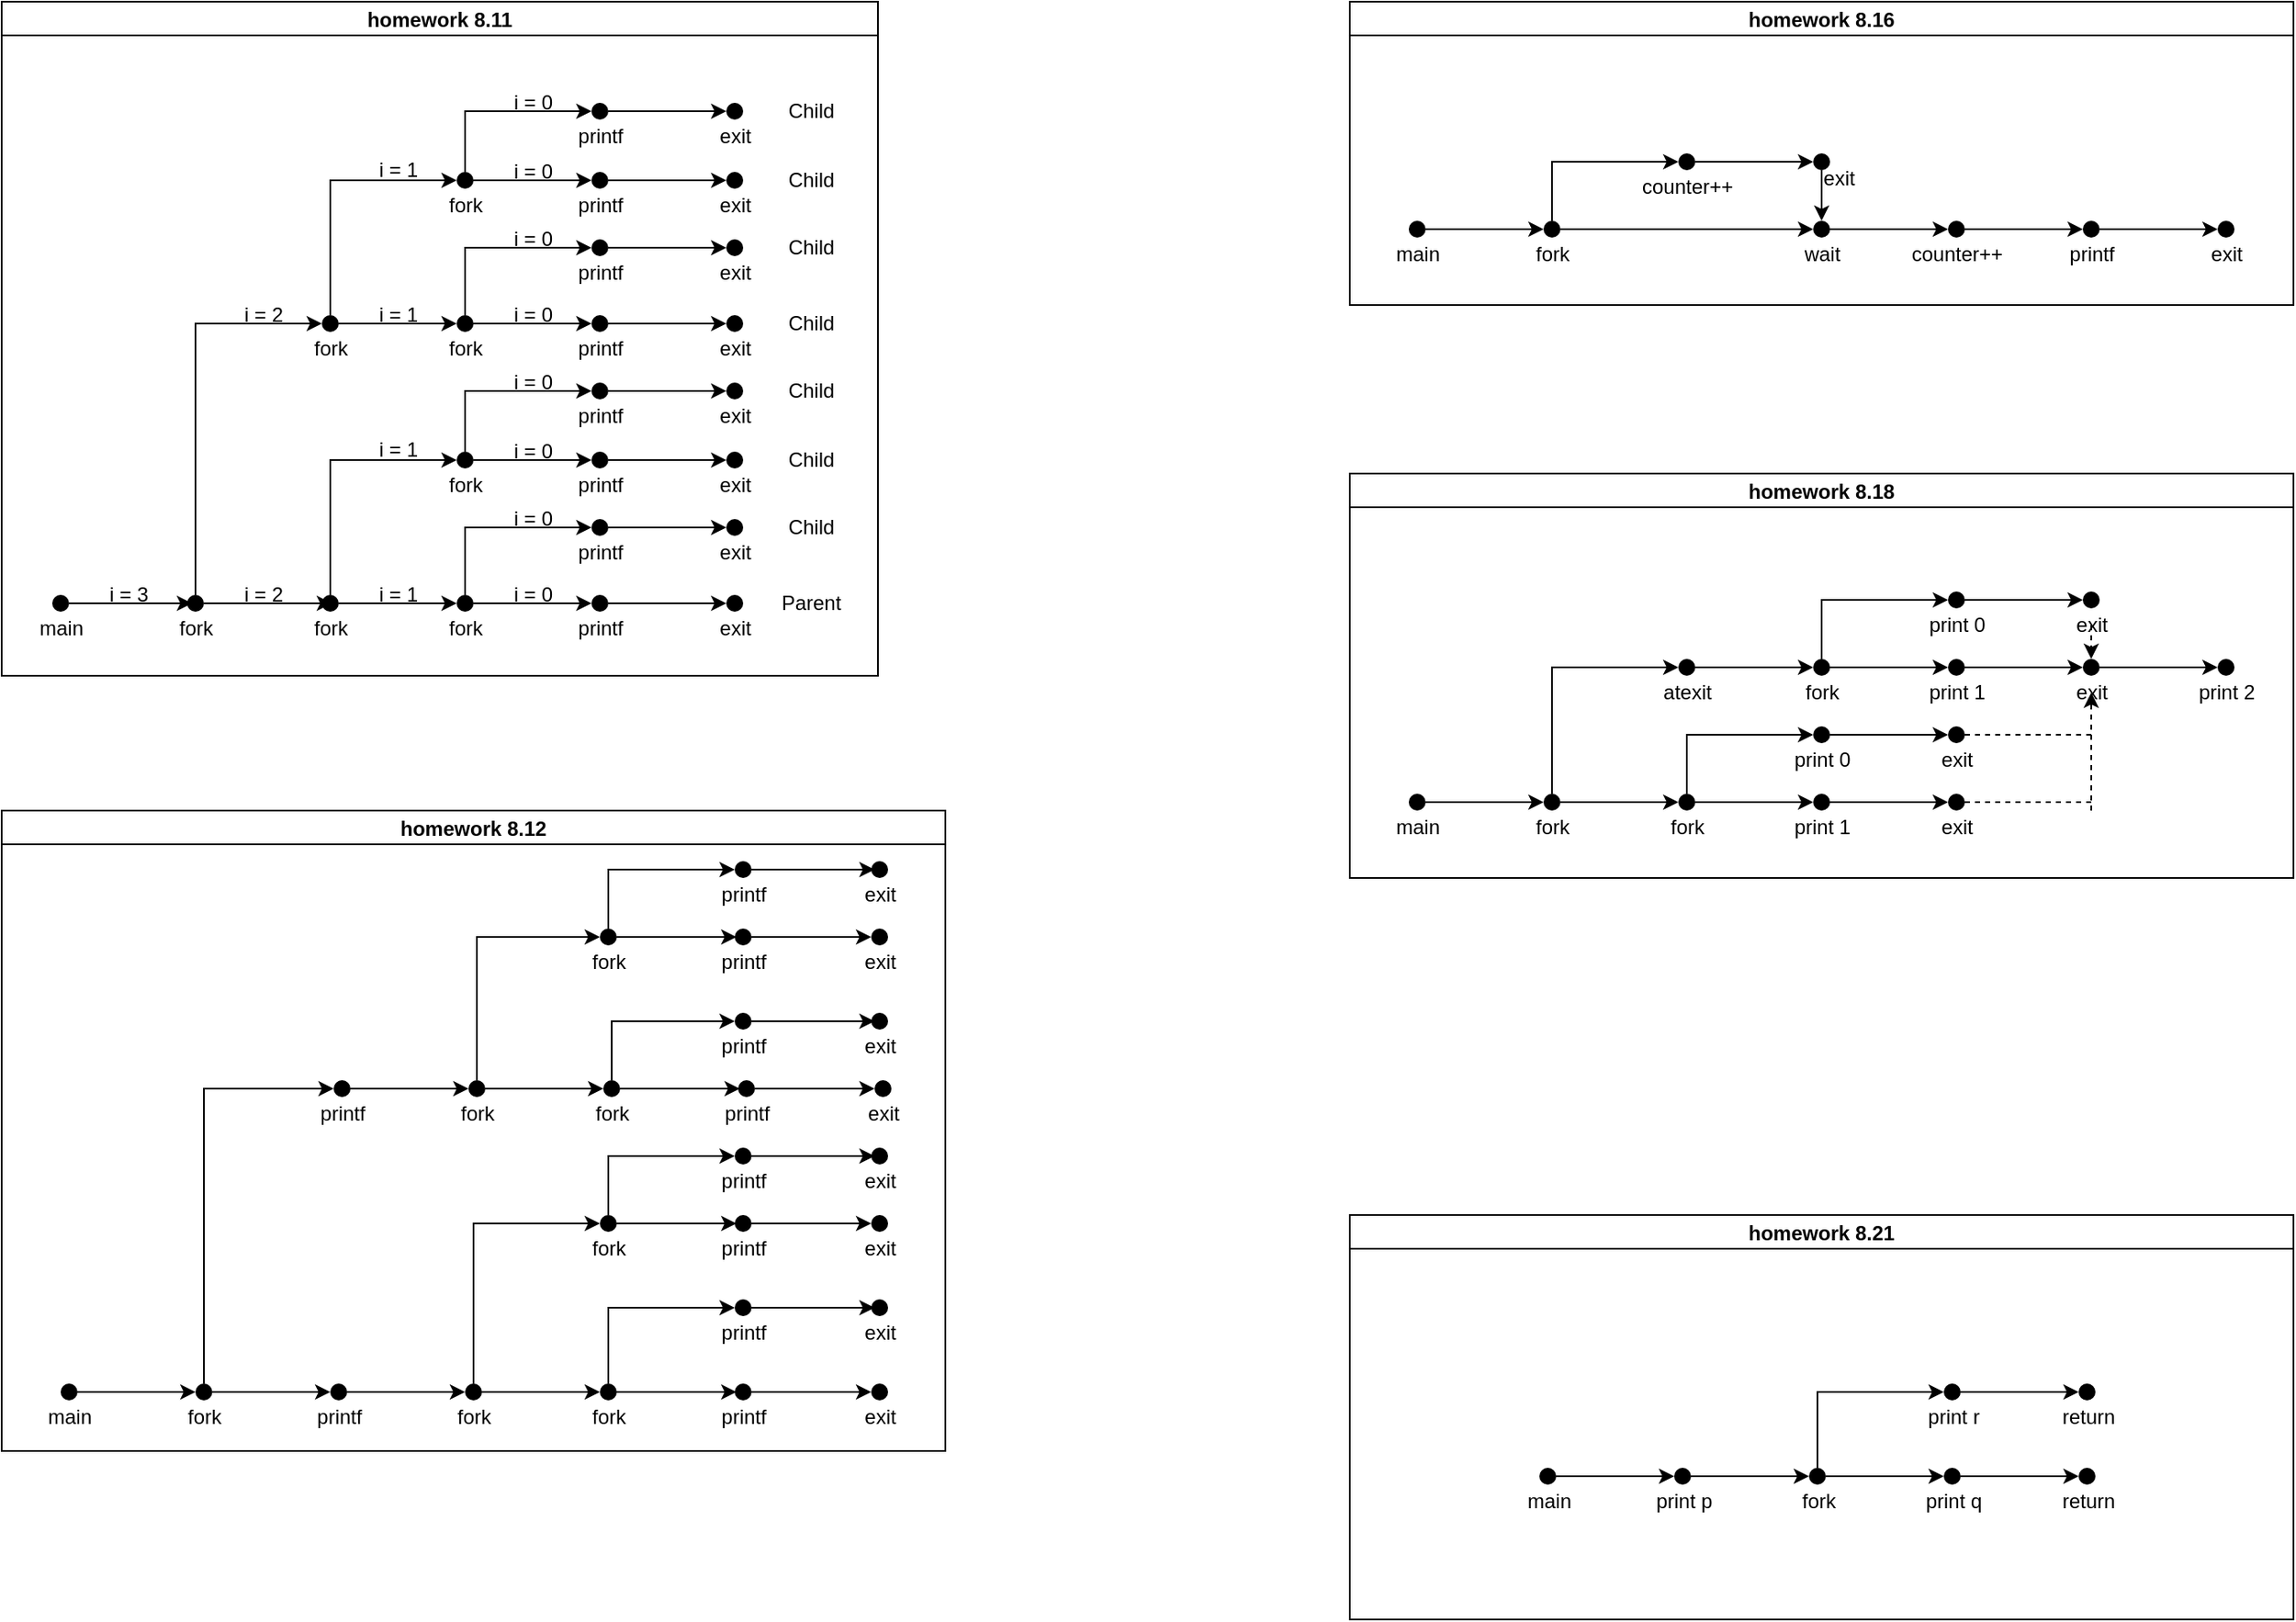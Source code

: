 <mxfile version="20.3.0" type="device"><diagram id="x4whMOtARfiv1kmzcYoN" name="第 1 页"><mxGraphModel dx="1790" dy="947" grid="1" gridSize="10" guides="1" tooltips="1" connect="1" arrows="1" fold="1" page="1" pageScale="1" pageWidth="827" pageHeight="1169" math="0" shadow="0"><root><mxCell id="0"/><mxCell id="1" parent="0"/><mxCell id="cUng9oUfI7MqXiryywNM-89" value="" style="group" parent="1" vertex="1" connectable="0"><mxGeometry x="120" y="560" width="560" height="420" as="geometry"/></mxCell><mxCell id="cUng9oUfI7MqXiryywNM-2" value="" style="shape=ellipse;fillColor=#000000;strokeColor=none;html=1" parent="cUng9oUfI7MqXiryywNM-89" vertex="1"><mxGeometry x="35" y="340" width="10" height="10" as="geometry"/></mxCell><mxCell id="cUng9oUfI7MqXiryywNM-3" value="main" style="text;html=1;align=center;verticalAlign=middle;resizable=0;points=[];autosize=1;" parent="cUng9oUfI7MqXiryywNM-89" vertex="1"><mxGeometry x="20" y="350" width="40" height="20" as="geometry"/></mxCell><mxCell id="cUng9oUfI7MqXiryywNM-6" value="" style="shape=ellipse;fillColor=#000000;strokeColor=none;html=1" parent="cUng9oUfI7MqXiryywNM-89" vertex="1"><mxGeometry x="115" y="340" width="10" height="10" as="geometry"/></mxCell><mxCell id="cUng9oUfI7MqXiryywNM-28" style="edgeStyle=orthogonalEdgeStyle;rounded=0;orthogonalLoop=1;jettySize=auto;html=1;exitX=1;exitY=0.5;exitDx=0;exitDy=0;entryX=0;entryY=0.5;entryDx=0;entryDy=0;" parent="cUng9oUfI7MqXiryywNM-89" source="cUng9oUfI7MqXiryywNM-2" target="cUng9oUfI7MqXiryywNM-6" edge="1"><mxGeometry relative="1" as="geometry"/></mxCell><mxCell id="cUng9oUfI7MqXiryywNM-7" value="fork" style="text;html=1;align=center;verticalAlign=middle;resizable=0;points=[];autosize=1;" parent="cUng9oUfI7MqXiryywNM-89" vertex="1"><mxGeometry x="100" y="350" width="40" height="20" as="geometry"/></mxCell><mxCell id="cUng9oUfI7MqXiryywNM-12" value="" style="shape=ellipse;fillColor=#000000;strokeColor=none;html=1" parent="cUng9oUfI7MqXiryywNM-89" vertex="1"><mxGeometry x="195" y="340" width="10" height="10" as="geometry"/></mxCell><mxCell id="cUng9oUfI7MqXiryywNM-13" value="printf" style="text;html=1;align=center;verticalAlign=middle;resizable=0;points=[];autosize=1;" parent="cUng9oUfI7MqXiryywNM-89" vertex="1"><mxGeometry x="180" y="350" width="40" height="20" as="geometry"/></mxCell><mxCell id="cUng9oUfI7MqXiryywNM-29" style="edgeStyle=orthogonalEdgeStyle;rounded=0;orthogonalLoop=1;jettySize=auto;html=1;exitX=1;exitY=0.5;exitDx=0;exitDy=0;entryX=0.375;entryY=-0.25;entryDx=0;entryDy=0;entryPerimeter=0;" parent="cUng9oUfI7MqXiryywNM-89" source="cUng9oUfI7MqXiryywNM-6" target="cUng9oUfI7MqXiryywNM-13" edge="1"><mxGeometry relative="1" as="geometry"/></mxCell><mxCell id="cUng9oUfI7MqXiryywNM-14" value="" style="shape=ellipse;fillColor=#000000;strokeColor=none;html=1" parent="cUng9oUfI7MqXiryywNM-89" vertex="1"><mxGeometry x="275" y="340" width="10" height="10" as="geometry"/></mxCell><mxCell id="cUng9oUfI7MqXiryywNM-30" style="edgeStyle=orthogonalEdgeStyle;rounded=0;orthogonalLoop=1;jettySize=auto;html=1;exitX=1;exitY=0.5;exitDx=0;exitDy=0;entryX=0;entryY=0.5;entryDx=0;entryDy=0;" parent="cUng9oUfI7MqXiryywNM-89" source="cUng9oUfI7MqXiryywNM-12" target="cUng9oUfI7MqXiryywNM-14" edge="1"><mxGeometry relative="1" as="geometry"/></mxCell><mxCell id="cUng9oUfI7MqXiryywNM-15" value="fork" style="text;html=1;align=center;verticalAlign=middle;resizable=0;points=[];autosize=1;" parent="cUng9oUfI7MqXiryywNM-89" vertex="1"><mxGeometry x="260" y="350" width="40" height="20" as="geometry"/></mxCell><mxCell id="cUng9oUfI7MqXiryywNM-16" value="" style="shape=ellipse;fillColor=#000000;strokeColor=none;html=1" parent="cUng9oUfI7MqXiryywNM-89" vertex="1"><mxGeometry x="355" y="340" width="10" height="10" as="geometry"/></mxCell><mxCell id="cUng9oUfI7MqXiryywNM-31" style="edgeStyle=orthogonalEdgeStyle;rounded=0;orthogonalLoop=1;jettySize=auto;html=1;exitX=1;exitY=0.5;exitDx=0;exitDy=0;entryX=0;entryY=0.5;entryDx=0;entryDy=0;" parent="cUng9oUfI7MqXiryywNM-89" source="cUng9oUfI7MqXiryywNM-14" target="cUng9oUfI7MqXiryywNM-16" edge="1"><mxGeometry relative="1" as="geometry"/></mxCell><mxCell id="cUng9oUfI7MqXiryywNM-17" value="fork" style="text;html=1;align=center;verticalAlign=middle;resizable=0;points=[];autosize=1;" parent="cUng9oUfI7MqXiryywNM-89" vertex="1"><mxGeometry x="340" y="350" width="40" height="20" as="geometry"/></mxCell><mxCell id="cUng9oUfI7MqXiryywNM-18" value="" style="shape=ellipse;fillColor=#000000;strokeColor=none;html=1" parent="cUng9oUfI7MqXiryywNM-89" vertex="1"><mxGeometry x="435" y="340" width="10" height="10" as="geometry"/></mxCell><mxCell id="cUng9oUfI7MqXiryywNM-19" value="printf" style="text;html=1;align=center;verticalAlign=middle;resizable=0;points=[];autosize=1;" parent="cUng9oUfI7MqXiryywNM-89" vertex="1"><mxGeometry x="420" y="350" width="40" height="20" as="geometry"/></mxCell><mxCell id="cUng9oUfI7MqXiryywNM-32" style="edgeStyle=orthogonalEdgeStyle;rounded=0;orthogonalLoop=1;jettySize=auto;html=1;exitX=1;exitY=0.5;exitDx=0;exitDy=0;entryX=0.4;entryY=-0.25;entryDx=0;entryDy=0;entryPerimeter=0;" parent="cUng9oUfI7MqXiryywNM-89" source="cUng9oUfI7MqXiryywNM-16" target="cUng9oUfI7MqXiryywNM-19" edge="1"><mxGeometry relative="1" as="geometry"/></mxCell><mxCell id="cUng9oUfI7MqXiryywNM-22" value="" style="shape=ellipse;fillColor=#000000;strokeColor=none;html=1" parent="cUng9oUfI7MqXiryywNM-89" vertex="1"><mxGeometry x="516" y="340" width="10" height="10" as="geometry"/></mxCell><mxCell id="cUng9oUfI7MqXiryywNM-33" style="edgeStyle=orthogonalEdgeStyle;rounded=0;orthogonalLoop=1;jettySize=auto;html=1;exitX=1;exitY=0.5;exitDx=0;exitDy=0;entryX=0;entryY=0.5;entryDx=0;entryDy=0;" parent="cUng9oUfI7MqXiryywNM-89" source="cUng9oUfI7MqXiryywNM-18" target="cUng9oUfI7MqXiryywNM-22" edge="1"><mxGeometry relative="1" as="geometry"/></mxCell><mxCell id="cUng9oUfI7MqXiryywNM-23" value="exit" style="text;html=1;align=center;verticalAlign=middle;resizable=0;points=[];autosize=1;" parent="cUng9oUfI7MqXiryywNM-89" vertex="1"><mxGeometry x="506" y="350" width="30" height="20" as="geometry"/></mxCell><mxCell id="cUng9oUfI7MqXiryywNM-24" value="" style="shape=ellipse;fillColor=#000000;strokeColor=none;html=1" parent="cUng9oUfI7MqXiryywNM-89" vertex="1"><mxGeometry x="435" y="290" width="10" height="10" as="geometry"/></mxCell><mxCell id="cUng9oUfI7MqXiryywNM-35" style="edgeStyle=orthogonalEdgeStyle;rounded=0;orthogonalLoop=1;jettySize=auto;html=1;exitX=0.5;exitY=0;exitDx=0;exitDy=0;entryX=0;entryY=0.5;entryDx=0;entryDy=0;" parent="cUng9oUfI7MqXiryywNM-89" source="cUng9oUfI7MqXiryywNM-16" target="cUng9oUfI7MqXiryywNM-24" edge="1"><mxGeometry relative="1" as="geometry"/></mxCell><mxCell id="cUng9oUfI7MqXiryywNM-25" value="printf" style="text;html=1;align=center;verticalAlign=middle;resizable=0;points=[];autosize=1;" parent="cUng9oUfI7MqXiryywNM-89" vertex="1"><mxGeometry x="420" y="300" width="40" height="20" as="geometry"/></mxCell><mxCell id="cUng9oUfI7MqXiryywNM-26" value="" style="shape=ellipse;fillColor=#000000;strokeColor=none;html=1" parent="cUng9oUfI7MqXiryywNM-89" vertex="1"><mxGeometry x="516" y="290" width="10" height="10" as="geometry"/></mxCell><mxCell id="cUng9oUfI7MqXiryywNM-27" value="exit" style="text;html=1;align=center;verticalAlign=middle;resizable=0;points=[];autosize=1;" parent="cUng9oUfI7MqXiryywNM-89" vertex="1"><mxGeometry x="506" y="300" width="30" height="20" as="geometry"/></mxCell><mxCell id="cUng9oUfI7MqXiryywNM-34" style="edgeStyle=orthogonalEdgeStyle;rounded=0;orthogonalLoop=1;jettySize=auto;html=1;exitX=1;exitY=0.5;exitDx=0;exitDy=0;entryX=0.4;entryY=-0.25;entryDx=0;entryDy=0;entryPerimeter=0;" parent="cUng9oUfI7MqXiryywNM-89" source="cUng9oUfI7MqXiryywNM-24" target="cUng9oUfI7MqXiryywNM-27" edge="1"><mxGeometry relative="1" as="geometry"/></mxCell><mxCell id="cUng9oUfI7MqXiryywNM-38" value="" style="shape=ellipse;fillColor=#000000;strokeColor=none;html=1" parent="cUng9oUfI7MqXiryywNM-89" vertex="1"><mxGeometry x="355" y="240" width="10" height="10" as="geometry"/></mxCell><mxCell id="cUng9oUfI7MqXiryywNM-51" style="edgeStyle=orthogonalEdgeStyle;rounded=0;orthogonalLoop=1;jettySize=auto;html=1;exitX=0.5;exitY=0;exitDx=0;exitDy=0;entryX=0;entryY=0.5;entryDx=0;entryDy=0;" parent="cUng9oUfI7MqXiryywNM-89" source="cUng9oUfI7MqXiryywNM-14" target="cUng9oUfI7MqXiryywNM-38" edge="1"><mxGeometry relative="1" as="geometry"/></mxCell><mxCell id="cUng9oUfI7MqXiryywNM-39" value="fork" style="text;html=1;align=center;verticalAlign=middle;resizable=0;points=[];autosize=1;" parent="cUng9oUfI7MqXiryywNM-89" vertex="1"><mxGeometry x="340" y="250" width="40" height="20" as="geometry"/></mxCell><mxCell id="cUng9oUfI7MqXiryywNM-41" value="" style="shape=ellipse;fillColor=#000000;strokeColor=none;html=1" parent="cUng9oUfI7MqXiryywNM-89" vertex="1"><mxGeometry x="435" y="240" width="10" height="10" as="geometry"/></mxCell><mxCell id="cUng9oUfI7MqXiryywNM-42" value="printf" style="text;html=1;align=center;verticalAlign=middle;resizable=0;points=[];autosize=1;" parent="cUng9oUfI7MqXiryywNM-89" vertex="1"><mxGeometry x="420" y="250" width="40" height="20" as="geometry"/></mxCell><mxCell id="cUng9oUfI7MqXiryywNM-37" style="edgeStyle=orthogonalEdgeStyle;rounded=0;orthogonalLoop=1;jettySize=auto;html=1;exitX=1;exitY=0.5;exitDx=0;exitDy=0;entryX=0.4;entryY=-0.25;entryDx=0;entryDy=0;entryPerimeter=0;" parent="cUng9oUfI7MqXiryywNM-89" source="cUng9oUfI7MqXiryywNM-38" target="cUng9oUfI7MqXiryywNM-42" edge="1"><mxGeometry relative="1" as="geometry"/></mxCell><mxCell id="cUng9oUfI7MqXiryywNM-43" value="" style="shape=ellipse;fillColor=#000000;strokeColor=none;html=1" parent="cUng9oUfI7MqXiryywNM-89" vertex="1"><mxGeometry x="516" y="240" width="10" height="10" as="geometry"/></mxCell><mxCell id="cUng9oUfI7MqXiryywNM-40" style="edgeStyle=orthogonalEdgeStyle;rounded=0;orthogonalLoop=1;jettySize=auto;html=1;exitX=1;exitY=0.5;exitDx=0;exitDy=0;entryX=0;entryY=0.5;entryDx=0;entryDy=0;" parent="cUng9oUfI7MqXiryywNM-89" source="cUng9oUfI7MqXiryywNM-41" target="cUng9oUfI7MqXiryywNM-43" edge="1"><mxGeometry relative="1" as="geometry"/></mxCell><mxCell id="cUng9oUfI7MqXiryywNM-44" value="exit" style="text;html=1;align=center;verticalAlign=middle;resizable=0;points=[];autosize=1;" parent="cUng9oUfI7MqXiryywNM-89" vertex="1"><mxGeometry x="506" y="250" width="30" height="20" as="geometry"/></mxCell><mxCell id="cUng9oUfI7MqXiryywNM-46" value="" style="shape=ellipse;fillColor=#000000;strokeColor=none;html=1" parent="cUng9oUfI7MqXiryywNM-89" vertex="1"><mxGeometry x="435" y="200" width="10" height="10" as="geometry"/></mxCell><mxCell id="cUng9oUfI7MqXiryywNM-50" style="edgeStyle=orthogonalEdgeStyle;rounded=0;orthogonalLoop=1;jettySize=auto;html=1;exitX=0.5;exitY=0;exitDx=0;exitDy=0;entryX=0;entryY=0.5;entryDx=0;entryDy=0;" parent="cUng9oUfI7MqXiryywNM-89" source="cUng9oUfI7MqXiryywNM-38" target="cUng9oUfI7MqXiryywNM-46" edge="1"><mxGeometry relative="1" as="geometry"/></mxCell><mxCell id="cUng9oUfI7MqXiryywNM-47" value="printf" style="text;html=1;align=center;verticalAlign=middle;resizable=0;points=[];autosize=1;" parent="cUng9oUfI7MqXiryywNM-89" vertex="1"><mxGeometry x="420" y="210" width="40" height="20" as="geometry"/></mxCell><mxCell id="cUng9oUfI7MqXiryywNM-48" value="" style="shape=ellipse;fillColor=#000000;strokeColor=none;html=1" parent="cUng9oUfI7MqXiryywNM-89" vertex="1"><mxGeometry x="516" y="200" width="10" height="10" as="geometry"/></mxCell><mxCell id="cUng9oUfI7MqXiryywNM-49" value="exit" style="text;html=1;align=center;verticalAlign=middle;resizable=0;points=[];autosize=1;" parent="cUng9oUfI7MqXiryywNM-89" vertex="1"><mxGeometry x="506" y="210" width="30" height="20" as="geometry"/></mxCell><mxCell id="cUng9oUfI7MqXiryywNM-45" style="edgeStyle=orthogonalEdgeStyle;rounded=0;orthogonalLoop=1;jettySize=auto;html=1;exitX=1;exitY=0.5;exitDx=0;exitDy=0;entryX=0.4;entryY=-0.25;entryDx=0;entryDy=0;entryPerimeter=0;" parent="cUng9oUfI7MqXiryywNM-89" source="cUng9oUfI7MqXiryywNM-46" target="cUng9oUfI7MqXiryywNM-49" edge="1"><mxGeometry relative="1" as="geometry"/></mxCell><mxCell id="cUng9oUfI7MqXiryywNM-53" value="" style="shape=ellipse;fillColor=#000000;strokeColor=none;html=1" parent="cUng9oUfI7MqXiryywNM-89" vertex="1"><mxGeometry x="197" y="160" width="10" height="10" as="geometry"/></mxCell><mxCell id="cUng9oUfI7MqXiryywNM-66" style="edgeStyle=orthogonalEdgeStyle;rounded=0;orthogonalLoop=1;jettySize=auto;html=1;exitX=0.5;exitY=0;exitDx=0;exitDy=0;entryX=0;entryY=0.5;entryDx=0;entryDy=0;" parent="cUng9oUfI7MqXiryywNM-89" source="cUng9oUfI7MqXiryywNM-6" target="cUng9oUfI7MqXiryywNM-53" edge="1"><mxGeometry relative="1" as="geometry"/></mxCell><mxCell id="cUng9oUfI7MqXiryywNM-54" value="printf" style="text;html=1;align=center;verticalAlign=middle;resizable=0;points=[];autosize=1;" parent="cUng9oUfI7MqXiryywNM-89" vertex="1"><mxGeometry x="182" y="170" width="40" height="20" as="geometry"/></mxCell><mxCell id="cUng9oUfI7MqXiryywNM-56" value="" style="shape=ellipse;fillColor=#000000;strokeColor=none;html=1" parent="cUng9oUfI7MqXiryywNM-89" vertex="1"><mxGeometry x="277" y="160" width="10" height="10" as="geometry"/></mxCell><mxCell id="cUng9oUfI7MqXiryywNM-52" style="edgeStyle=orthogonalEdgeStyle;rounded=0;orthogonalLoop=1;jettySize=auto;html=1;exitX=1;exitY=0.5;exitDx=0;exitDy=0;entryX=0;entryY=0.5;entryDx=0;entryDy=0;" parent="cUng9oUfI7MqXiryywNM-89" source="cUng9oUfI7MqXiryywNM-53" target="cUng9oUfI7MqXiryywNM-56" edge="1"><mxGeometry relative="1" as="geometry"/></mxCell><mxCell id="cUng9oUfI7MqXiryywNM-57" value="fork" style="text;html=1;align=center;verticalAlign=middle;resizable=0;points=[];autosize=1;" parent="cUng9oUfI7MqXiryywNM-89" vertex="1"><mxGeometry x="262" y="170" width="40" height="20" as="geometry"/></mxCell><mxCell id="cUng9oUfI7MqXiryywNM-59" value="" style="shape=ellipse;fillColor=#000000;strokeColor=none;html=1" parent="cUng9oUfI7MqXiryywNM-89" vertex="1"><mxGeometry x="357" y="160" width="10" height="10" as="geometry"/></mxCell><mxCell id="cUng9oUfI7MqXiryywNM-55" style="edgeStyle=orthogonalEdgeStyle;rounded=0;orthogonalLoop=1;jettySize=auto;html=1;exitX=1;exitY=0.5;exitDx=0;exitDy=0;entryX=0;entryY=0.5;entryDx=0;entryDy=0;" parent="cUng9oUfI7MqXiryywNM-89" source="cUng9oUfI7MqXiryywNM-56" target="cUng9oUfI7MqXiryywNM-59" edge="1"><mxGeometry relative="1" as="geometry"/></mxCell><mxCell id="cUng9oUfI7MqXiryywNM-60" value="fork" style="text;html=1;align=center;verticalAlign=middle;resizable=0;points=[];autosize=1;" parent="cUng9oUfI7MqXiryywNM-89" vertex="1"><mxGeometry x="342" y="170" width="40" height="20" as="geometry"/></mxCell><mxCell id="cUng9oUfI7MqXiryywNM-62" value="" style="shape=ellipse;fillColor=#000000;strokeColor=none;html=1" parent="cUng9oUfI7MqXiryywNM-89" vertex="1"><mxGeometry x="437" y="160" width="10" height="10" as="geometry"/></mxCell><mxCell id="cUng9oUfI7MqXiryywNM-63" value="printf" style="text;html=1;align=center;verticalAlign=middle;resizable=0;points=[];autosize=1;" parent="cUng9oUfI7MqXiryywNM-89" vertex="1"><mxGeometry x="422" y="170" width="40" height="20" as="geometry"/></mxCell><mxCell id="cUng9oUfI7MqXiryywNM-58" style="edgeStyle=orthogonalEdgeStyle;rounded=0;orthogonalLoop=1;jettySize=auto;html=1;exitX=1;exitY=0.5;exitDx=0;exitDy=0;entryX=0.4;entryY=-0.25;entryDx=0;entryDy=0;entryPerimeter=0;" parent="cUng9oUfI7MqXiryywNM-89" source="cUng9oUfI7MqXiryywNM-59" target="cUng9oUfI7MqXiryywNM-63" edge="1"><mxGeometry relative="1" as="geometry"/></mxCell><mxCell id="cUng9oUfI7MqXiryywNM-64" value="" style="shape=ellipse;fillColor=#000000;strokeColor=none;html=1" parent="cUng9oUfI7MqXiryywNM-89" vertex="1"><mxGeometry x="518" y="160" width="10" height="10" as="geometry"/></mxCell><mxCell id="cUng9oUfI7MqXiryywNM-61" style="edgeStyle=orthogonalEdgeStyle;rounded=0;orthogonalLoop=1;jettySize=auto;html=1;exitX=1;exitY=0.5;exitDx=0;exitDy=0;entryX=0;entryY=0.5;entryDx=0;entryDy=0;" parent="cUng9oUfI7MqXiryywNM-89" source="cUng9oUfI7MqXiryywNM-62" target="cUng9oUfI7MqXiryywNM-64" edge="1"><mxGeometry relative="1" as="geometry"/></mxCell><mxCell id="cUng9oUfI7MqXiryywNM-65" value="exit" style="text;html=1;align=center;verticalAlign=middle;resizable=0;points=[];autosize=1;" parent="cUng9oUfI7MqXiryywNM-89" vertex="1"><mxGeometry x="508" y="170" width="30" height="20" as="geometry"/></mxCell><mxCell id="cUng9oUfI7MqXiryywNM-68" value="" style="shape=ellipse;fillColor=#000000;strokeColor=none;html=1" parent="cUng9oUfI7MqXiryywNM-89" vertex="1"><mxGeometry x="435" y="120" width="10" height="10" as="geometry"/></mxCell><mxCell id="cUng9oUfI7MqXiryywNM-86" style="edgeStyle=orthogonalEdgeStyle;rounded=0;orthogonalLoop=1;jettySize=auto;html=1;exitX=0.5;exitY=0;exitDx=0;exitDy=0;entryX=0;entryY=0.5;entryDx=0;entryDy=0;" parent="cUng9oUfI7MqXiryywNM-89" source="cUng9oUfI7MqXiryywNM-59" target="cUng9oUfI7MqXiryywNM-68" edge="1"><mxGeometry relative="1" as="geometry"/></mxCell><mxCell id="cUng9oUfI7MqXiryywNM-69" value="printf" style="text;html=1;align=center;verticalAlign=middle;resizable=0;points=[];autosize=1;" parent="cUng9oUfI7MqXiryywNM-89" vertex="1"><mxGeometry x="420" y="130" width="40" height="20" as="geometry"/></mxCell><mxCell id="cUng9oUfI7MqXiryywNM-70" value="" style="shape=ellipse;fillColor=#000000;strokeColor=none;html=1" parent="cUng9oUfI7MqXiryywNM-89" vertex="1"><mxGeometry x="516" y="120" width="10" height="10" as="geometry"/></mxCell><mxCell id="cUng9oUfI7MqXiryywNM-71" value="exit" style="text;html=1;align=center;verticalAlign=middle;resizable=0;points=[];autosize=1;" parent="cUng9oUfI7MqXiryywNM-89" vertex="1"><mxGeometry x="506" y="130" width="30" height="20" as="geometry"/></mxCell><mxCell id="cUng9oUfI7MqXiryywNM-67" style="edgeStyle=orthogonalEdgeStyle;rounded=0;orthogonalLoop=1;jettySize=auto;html=1;exitX=1;exitY=0.5;exitDx=0;exitDy=0;entryX=0.4;entryY=-0.25;entryDx=0;entryDy=0;entryPerimeter=0;" parent="cUng9oUfI7MqXiryywNM-89" source="cUng9oUfI7MqXiryywNM-68" target="cUng9oUfI7MqXiryywNM-71" edge="1"><mxGeometry relative="1" as="geometry"/></mxCell><mxCell id="cUng9oUfI7MqXiryywNM-74" value="" style="shape=ellipse;fillColor=#000000;strokeColor=none;html=1" parent="cUng9oUfI7MqXiryywNM-89" vertex="1"><mxGeometry x="355" y="70" width="10" height="10" as="geometry"/></mxCell><mxCell id="cUng9oUfI7MqXiryywNM-87" style="edgeStyle=orthogonalEdgeStyle;rounded=0;orthogonalLoop=1;jettySize=auto;html=1;exitX=0.5;exitY=0;exitDx=0;exitDy=0;entryX=0;entryY=0.5;entryDx=0;entryDy=0;" parent="cUng9oUfI7MqXiryywNM-89" source="cUng9oUfI7MqXiryywNM-56" target="cUng9oUfI7MqXiryywNM-74" edge="1"><mxGeometry relative="1" as="geometry"/></mxCell><mxCell id="cUng9oUfI7MqXiryywNM-75" value="fork" style="text;html=1;align=center;verticalAlign=middle;resizable=0;points=[];autosize=1;" parent="cUng9oUfI7MqXiryywNM-89" vertex="1"><mxGeometry x="340" y="80" width="40" height="20" as="geometry"/></mxCell><mxCell id="cUng9oUfI7MqXiryywNM-77" value="" style="shape=ellipse;fillColor=#000000;strokeColor=none;html=1" parent="cUng9oUfI7MqXiryywNM-89" vertex="1"><mxGeometry x="435" y="70" width="10" height="10" as="geometry"/></mxCell><mxCell id="cUng9oUfI7MqXiryywNM-78" value="printf" style="text;html=1;align=center;verticalAlign=middle;resizable=0;points=[];autosize=1;" parent="cUng9oUfI7MqXiryywNM-89" vertex="1"><mxGeometry x="420" y="80" width="40" height="20" as="geometry"/></mxCell><mxCell id="cUng9oUfI7MqXiryywNM-72" style="edgeStyle=orthogonalEdgeStyle;rounded=0;orthogonalLoop=1;jettySize=auto;html=1;exitX=1;exitY=0.5;exitDx=0;exitDy=0;entryX=0.4;entryY=-0.25;entryDx=0;entryDy=0;entryPerimeter=0;" parent="cUng9oUfI7MqXiryywNM-89" source="cUng9oUfI7MqXiryywNM-74" target="cUng9oUfI7MqXiryywNM-78" edge="1"><mxGeometry relative="1" as="geometry"/></mxCell><mxCell id="cUng9oUfI7MqXiryywNM-79" value="" style="shape=ellipse;fillColor=#000000;strokeColor=none;html=1" parent="cUng9oUfI7MqXiryywNM-89" vertex="1"><mxGeometry x="516" y="70" width="10" height="10" as="geometry"/></mxCell><mxCell id="cUng9oUfI7MqXiryywNM-76" style="edgeStyle=orthogonalEdgeStyle;rounded=0;orthogonalLoop=1;jettySize=auto;html=1;exitX=1;exitY=0.5;exitDx=0;exitDy=0;entryX=0;entryY=0.5;entryDx=0;entryDy=0;" parent="cUng9oUfI7MqXiryywNM-89" source="cUng9oUfI7MqXiryywNM-77" target="cUng9oUfI7MqXiryywNM-79" edge="1"><mxGeometry relative="1" as="geometry"/></mxCell><mxCell id="cUng9oUfI7MqXiryywNM-80" value="exit" style="text;html=1;align=center;verticalAlign=middle;resizable=0;points=[];autosize=1;" parent="cUng9oUfI7MqXiryywNM-89" vertex="1"><mxGeometry x="506" y="80" width="30" height="20" as="geometry"/></mxCell><mxCell id="cUng9oUfI7MqXiryywNM-82" value="" style="shape=ellipse;fillColor=#000000;strokeColor=none;html=1" parent="cUng9oUfI7MqXiryywNM-89" vertex="1"><mxGeometry x="435" y="30" width="10" height="10" as="geometry"/></mxCell><mxCell id="cUng9oUfI7MqXiryywNM-73" style="edgeStyle=orthogonalEdgeStyle;rounded=0;orthogonalLoop=1;jettySize=auto;html=1;exitX=0.5;exitY=0;exitDx=0;exitDy=0;entryX=0;entryY=0.5;entryDx=0;entryDy=0;" parent="cUng9oUfI7MqXiryywNM-89" source="cUng9oUfI7MqXiryywNM-74" target="cUng9oUfI7MqXiryywNM-82" edge="1"><mxGeometry relative="1" as="geometry"/></mxCell><mxCell id="cUng9oUfI7MqXiryywNM-83" value="printf" style="text;html=1;align=center;verticalAlign=middle;resizable=0;points=[];autosize=1;" parent="cUng9oUfI7MqXiryywNM-89" vertex="1"><mxGeometry x="420" y="40" width="40" height="20" as="geometry"/></mxCell><mxCell id="cUng9oUfI7MqXiryywNM-84" value="" style="shape=ellipse;fillColor=#000000;strokeColor=none;html=1" parent="cUng9oUfI7MqXiryywNM-89" vertex="1"><mxGeometry x="516" y="30" width="10" height="10" as="geometry"/></mxCell><mxCell id="cUng9oUfI7MqXiryywNM-85" value="exit" style="text;html=1;align=center;verticalAlign=middle;resizable=0;points=[];autosize=1;" parent="cUng9oUfI7MqXiryywNM-89" vertex="1"><mxGeometry x="506" y="40" width="30" height="20" as="geometry"/></mxCell><mxCell id="cUng9oUfI7MqXiryywNM-81" style="edgeStyle=orthogonalEdgeStyle;rounded=0;orthogonalLoop=1;jettySize=auto;html=1;exitX=1;exitY=0.5;exitDx=0;exitDy=0;entryX=0.4;entryY=-0.25;entryDx=0;entryDy=0;entryPerimeter=0;" parent="cUng9oUfI7MqXiryywNM-89" source="cUng9oUfI7MqXiryywNM-82" target="cUng9oUfI7MqXiryywNM-85" edge="1"><mxGeometry relative="1" as="geometry"/></mxCell><mxCell id="cUng9oUfI7MqXiryywNM-88" value="homework 8.12" style="swimlane;startSize=20;" parent="cUng9oUfI7MqXiryywNM-89" vertex="1"><mxGeometry width="560" height="380" as="geometry"/></mxCell><mxCell id="cUng9oUfI7MqXiryywNM-136" value="" style="group" parent="1" vertex="1" connectable="0"><mxGeometry x="920" y="80" width="560" height="230" as="geometry"/></mxCell><mxCell id="cUng9oUfI7MqXiryywNM-106" value="" style="shape=ellipse;fillColor=#000000;strokeColor=none;html=1" parent="cUng9oUfI7MqXiryywNM-136" vertex="1"><mxGeometry x="35" y="130" width="10" height="10" as="geometry"/></mxCell><mxCell id="cUng9oUfI7MqXiryywNM-107" value="main" style="text;html=1;align=center;verticalAlign=middle;resizable=0;points=[];autosize=1;" parent="cUng9oUfI7MqXiryywNM-136" vertex="1"><mxGeometry x="20" y="140" width="40" height="20" as="geometry"/></mxCell><mxCell id="cUng9oUfI7MqXiryywNM-108" value="" style="shape=ellipse;fillColor=#000000;strokeColor=none;html=1" parent="cUng9oUfI7MqXiryywNM-136" vertex="1"><mxGeometry x="115" y="130" width="10" height="10" as="geometry"/></mxCell><mxCell id="cUng9oUfI7MqXiryywNM-124" style="edgeStyle=orthogonalEdgeStyle;rounded=0;orthogonalLoop=1;jettySize=auto;html=1;exitX=1;exitY=0.5;exitDx=0;exitDy=0;entryX=0;entryY=0.5;entryDx=0;entryDy=0;" parent="cUng9oUfI7MqXiryywNM-136" source="cUng9oUfI7MqXiryywNM-106" target="cUng9oUfI7MqXiryywNM-108" edge="1"><mxGeometry relative="1" as="geometry"/></mxCell><mxCell id="cUng9oUfI7MqXiryywNM-109" value="fork" style="text;html=1;align=center;verticalAlign=middle;resizable=0;points=[];autosize=1;" parent="cUng9oUfI7MqXiryywNM-136" vertex="1"><mxGeometry x="100" y="140" width="40" height="20" as="geometry"/></mxCell><mxCell id="cUng9oUfI7MqXiryywNM-110" value="" style="shape=ellipse;fillColor=#000000;strokeColor=none;html=1" parent="cUng9oUfI7MqXiryywNM-136" vertex="1"><mxGeometry x="275" y="130" width="10" height="10" as="geometry"/></mxCell><mxCell id="cUng9oUfI7MqXiryywNM-125" style="edgeStyle=orthogonalEdgeStyle;rounded=0;orthogonalLoop=1;jettySize=auto;html=1;exitX=1;exitY=0.5;exitDx=0;exitDy=0;entryX=0;entryY=0.5;entryDx=0;entryDy=0;" parent="cUng9oUfI7MqXiryywNM-136" source="cUng9oUfI7MqXiryywNM-108" target="cUng9oUfI7MqXiryywNM-110" edge="1"><mxGeometry relative="1" as="geometry"/></mxCell><mxCell id="cUng9oUfI7MqXiryywNM-111" value="wait" style="text;html=1;align=center;verticalAlign=middle;resizable=0;points=[];autosize=1;" parent="cUng9oUfI7MqXiryywNM-136" vertex="1"><mxGeometry x="260" y="140" width="40" height="20" as="geometry"/></mxCell><mxCell id="cUng9oUfI7MqXiryywNM-112" value="" style="shape=ellipse;fillColor=#000000;strokeColor=none;html=1" parent="cUng9oUfI7MqXiryywNM-136" vertex="1"><mxGeometry x="355" y="130" width="10" height="10" as="geometry"/></mxCell><mxCell id="cUng9oUfI7MqXiryywNM-126" style="edgeStyle=orthogonalEdgeStyle;rounded=0;orthogonalLoop=1;jettySize=auto;html=1;exitX=1;exitY=0.5;exitDx=0;exitDy=0;entryX=0;entryY=0.5;entryDx=0;entryDy=0;" parent="cUng9oUfI7MqXiryywNM-136" source="cUng9oUfI7MqXiryywNM-110" target="cUng9oUfI7MqXiryywNM-112" edge="1"><mxGeometry relative="1" as="geometry"/></mxCell><mxCell id="cUng9oUfI7MqXiryywNM-113" value="counter++" style="text;html=1;align=center;verticalAlign=middle;resizable=0;points=[];autosize=1;" parent="cUng9oUfI7MqXiryywNM-136" vertex="1"><mxGeometry x="325" y="140" width="70" height="20" as="geometry"/></mxCell><mxCell id="cUng9oUfI7MqXiryywNM-116" value="" style="shape=ellipse;fillColor=#000000;strokeColor=none;html=1" parent="cUng9oUfI7MqXiryywNM-136" vertex="1"><mxGeometry x="435" y="130" width="10" height="10" as="geometry"/></mxCell><mxCell id="cUng9oUfI7MqXiryywNM-128" style="edgeStyle=orthogonalEdgeStyle;rounded=0;orthogonalLoop=1;jettySize=auto;html=1;exitX=1;exitY=0.5;exitDx=0;exitDy=0;entryX=0;entryY=0.5;entryDx=0;entryDy=0;" parent="cUng9oUfI7MqXiryywNM-136" source="cUng9oUfI7MqXiryywNM-112" target="cUng9oUfI7MqXiryywNM-116" edge="1"><mxGeometry relative="1" as="geometry"/></mxCell><mxCell id="cUng9oUfI7MqXiryywNM-117" value="printf" style="text;html=1;align=center;verticalAlign=middle;resizable=0;points=[];autosize=1;" parent="cUng9oUfI7MqXiryywNM-136" vertex="1"><mxGeometry x="420" y="140" width="40" height="20" as="geometry"/></mxCell><mxCell id="cUng9oUfI7MqXiryywNM-118" value="" style="shape=ellipse;fillColor=#000000;strokeColor=none;html=1" parent="cUng9oUfI7MqXiryywNM-136" vertex="1"><mxGeometry x="515" y="130" width="10" height="10" as="geometry"/></mxCell><mxCell id="cUng9oUfI7MqXiryywNM-129" style="edgeStyle=orthogonalEdgeStyle;rounded=0;orthogonalLoop=1;jettySize=auto;html=1;exitX=1;exitY=0.5;exitDx=0;exitDy=0;entryX=0;entryY=0.5;entryDx=0;entryDy=0;" parent="cUng9oUfI7MqXiryywNM-136" source="cUng9oUfI7MqXiryywNM-116" target="cUng9oUfI7MqXiryywNM-118" edge="1"><mxGeometry relative="1" as="geometry"/></mxCell><mxCell id="cUng9oUfI7MqXiryywNM-119" value="exit" style="text;html=1;align=center;verticalAlign=middle;resizable=0;points=[];autosize=1;" parent="cUng9oUfI7MqXiryywNM-136" vertex="1"><mxGeometry x="505" y="140" width="30" height="20" as="geometry"/></mxCell><mxCell id="cUng9oUfI7MqXiryywNM-120" value="" style="shape=ellipse;fillColor=#000000;strokeColor=none;html=1" parent="cUng9oUfI7MqXiryywNM-136" vertex="1"><mxGeometry x="195" y="90" width="10" height="10" as="geometry"/></mxCell><mxCell id="cUng9oUfI7MqXiryywNM-130" style="edgeStyle=orthogonalEdgeStyle;rounded=0;orthogonalLoop=1;jettySize=auto;html=1;exitX=0.5;exitY=0;exitDx=0;exitDy=0;entryX=0;entryY=0.5;entryDx=0;entryDy=0;" parent="cUng9oUfI7MqXiryywNM-136" source="cUng9oUfI7MqXiryywNM-108" target="cUng9oUfI7MqXiryywNM-120" edge="1"><mxGeometry relative="1" as="geometry"/></mxCell><mxCell id="cUng9oUfI7MqXiryywNM-121" value="counter++" style="text;html=1;align=center;verticalAlign=middle;resizable=0;points=[];autosize=1;" parent="cUng9oUfI7MqXiryywNM-136" vertex="1"><mxGeometry x="165" y="100" width="70" height="20" as="geometry"/></mxCell><mxCell id="cUng9oUfI7MqXiryywNM-132" style="edgeStyle=orthogonalEdgeStyle;rounded=0;orthogonalLoop=1;jettySize=auto;html=1;exitX=0.5;exitY=1;exitDx=0;exitDy=0;entryX=0.5;entryY=0;entryDx=0;entryDy=0;" parent="cUng9oUfI7MqXiryywNM-136" source="cUng9oUfI7MqXiryywNM-122" target="cUng9oUfI7MqXiryywNM-110" edge="1"><mxGeometry relative="1" as="geometry"/></mxCell><mxCell id="cUng9oUfI7MqXiryywNM-122" value="" style="shape=ellipse;fillColor=#000000;strokeColor=none;html=1" parent="cUng9oUfI7MqXiryywNM-136" vertex="1"><mxGeometry x="275" y="90" width="10" height="10" as="geometry"/></mxCell><mxCell id="cUng9oUfI7MqXiryywNM-131" style="edgeStyle=orthogonalEdgeStyle;rounded=0;orthogonalLoop=1;jettySize=auto;html=1;exitX=1;exitY=0.5;exitDx=0;exitDy=0;entryX=0;entryY=0.5;entryDx=0;entryDy=0;" parent="cUng9oUfI7MqXiryywNM-136" source="cUng9oUfI7MqXiryywNM-120" target="cUng9oUfI7MqXiryywNM-122" edge="1"><mxGeometry relative="1" as="geometry"/></mxCell><mxCell id="cUng9oUfI7MqXiryywNM-123" value="exit" style="text;html=1;align=center;verticalAlign=middle;resizable=0;points=[];autosize=1;" parent="cUng9oUfI7MqXiryywNM-136" vertex="1"><mxGeometry x="275" y="95" width="30" height="20" as="geometry"/></mxCell><mxCell id="cUng9oUfI7MqXiryywNM-134" value="homework 8.16" style="swimlane;startSize=20;" parent="cUng9oUfI7MqXiryywNM-136" vertex="1"><mxGeometry width="560" height="180" as="geometry"/></mxCell><mxCell id="FP8u_3rmhEUm_Xjp8T4Y-1" value="" style="group" parent="1" vertex="1" connectable="0"><mxGeometry x="920" y="360" width="560" height="280" as="geometry"/></mxCell><mxCell id="cUng9oUfI7MqXiryywNM-193" value="" style="html=1;labelBackgroundColor=#ffffff;startArrow=none;startFill=0;startSize=6;endArrow=classic;endFill=1;endSize=6;jettySize=auto;orthogonalLoop=1;strokeWidth=1;dashed=1;fontSize=14;entryX=0.5;entryY=0.5;entryDx=0;entryDy=0;entryPerimeter=0;" parent="FP8u_3rmhEUm_Xjp8T4Y-1" target="cUng9oUfI7MqXiryywNM-219" edge="1"><mxGeometry width="60" height="60" relative="1" as="geometry"><mxPoint x="440" y="200" as="sourcePoint"/><mxPoint x="710" y="110" as="targetPoint"/></mxGeometry></mxCell><mxCell id="cUng9oUfI7MqXiryywNM-195" value="" style="shape=ellipse;fillColor=#000000;strokeColor=none;html=1" parent="FP8u_3rmhEUm_Xjp8T4Y-1" vertex="1"><mxGeometry x="35" y="190" width="10" height="10" as="geometry"/></mxCell><mxCell id="cUng9oUfI7MqXiryywNM-196" value="main" style="text;html=1;align=center;verticalAlign=middle;resizable=0;points=[];autosize=1;" parent="FP8u_3rmhEUm_Xjp8T4Y-1" vertex="1"><mxGeometry x="20" y="200" width="40" height="20" as="geometry"/></mxCell><mxCell id="cUng9oUfI7MqXiryywNM-199" value="" style="shape=ellipse;fillColor=#000000;strokeColor=none;html=1" parent="FP8u_3rmhEUm_Xjp8T4Y-1" vertex="1"><mxGeometry x="115" y="190" width="10" height="10" as="geometry"/></mxCell><mxCell id="cUng9oUfI7MqXiryywNM-194" style="edgeStyle=orthogonalEdgeStyle;rounded=0;orthogonalLoop=1;jettySize=auto;html=1;exitX=1;exitY=0.5;exitDx=0;exitDy=0;entryX=0;entryY=0.5;entryDx=0;entryDy=0;" parent="FP8u_3rmhEUm_Xjp8T4Y-1" source="cUng9oUfI7MqXiryywNM-195" target="cUng9oUfI7MqXiryywNM-199" edge="1"><mxGeometry relative="1" as="geometry"/></mxCell><mxCell id="cUng9oUfI7MqXiryywNM-200" value="fork" style="text;html=1;align=center;verticalAlign=middle;resizable=0;points=[];autosize=1;" parent="FP8u_3rmhEUm_Xjp8T4Y-1" vertex="1"><mxGeometry x="100" y="200" width="40" height="20" as="geometry"/></mxCell><mxCell id="cUng9oUfI7MqXiryywNM-203" value="" style="shape=ellipse;fillColor=#000000;strokeColor=none;html=1" parent="FP8u_3rmhEUm_Xjp8T4Y-1" vertex="1"><mxGeometry x="195" y="190" width="10" height="10" as="geometry"/></mxCell><mxCell id="cUng9oUfI7MqXiryywNM-197" style="edgeStyle=orthogonalEdgeStyle;rounded=0;orthogonalLoop=1;jettySize=auto;html=1;exitX=1;exitY=0.5;exitDx=0;exitDy=0;entryX=0;entryY=0.5;entryDx=0;entryDy=0;" parent="FP8u_3rmhEUm_Xjp8T4Y-1" source="cUng9oUfI7MqXiryywNM-199" target="cUng9oUfI7MqXiryywNM-203" edge="1"><mxGeometry relative="1" as="geometry"/></mxCell><mxCell id="cUng9oUfI7MqXiryywNM-204" value="fork" style="text;html=1;align=center;verticalAlign=middle;resizable=0;points=[];autosize=1;" parent="FP8u_3rmhEUm_Xjp8T4Y-1" vertex="1"><mxGeometry x="180" y="200" width="40" height="20" as="geometry"/></mxCell><mxCell id="cUng9oUfI7MqXiryywNM-206" value="" style="shape=ellipse;fillColor=#000000;strokeColor=none;html=1" parent="FP8u_3rmhEUm_Xjp8T4Y-1" vertex="1"><mxGeometry x="275" y="190" width="10" height="10" as="geometry"/></mxCell><mxCell id="cUng9oUfI7MqXiryywNM-201" style="edgeStyle=orthogonalEdgeStyle;rounded=0;orthogonalLoop=1;jettySize=auto;html=1;exitX=1;exitY=0.5;exitDx=0;exitDy=0;entryX=0;entryY=0.5;entryDx=0;entryDy=0;" parent="FP8u_3rmhEUm_Xjp8T4Y-1" source="cUng9oUfI7MqXiryywNM-203" target="cUng9oUfI7MqXiryywNM-206" edge="1"><mxGeometry relative="1" as="geometry"/></mxCell><mxCell id="cUng9oUfI7MqXiryywNM-207" value="print 1" style="text;html=1;align=center;verticalAlign=middle;resizable=0;points=[];autosize=1;" parent="FP8u_3rmhEUm_Xjp8T4Y-1" vertex="1"><mxGeometry x="255" y="200" width="50" height="20" as="geometry"/></mxCell><mxCell id="cUng9oUfI7MqXiryywNM-208" value="" style="shape=ellipse;fillColor=#000000;strokeColor=none;html=1" parent="FP8u_3rmhEUm_Xjp8T4Y-1" vertex="1"><mxGeometry x="355" y="190" width="10" height="10" as="geometry"/></mxCell><mxCell id="cUng9oUfI7MqXiryywNM-205" style="edgeStyle=orthogonalEdgeStyle;rounded=0;orthogonalLoop=1;jettySize=auto;html=1;exitX=1;exitY=0.5;exitDx=0;exitDy=0;entryX=0;entryY=0.5;entryDx=0;entryDy=0;" parent="FP8u_3rmhEUm_Xjp8T4Y-1" source="cUng9oUfI7MqXiryywNM-206" target="cUng9oUfI7MqXiryywNM-208" edge="1"><mxGeometry relative="1" as="geometry"/></mxCell><mxCell id="cUng9oUfI7MqXiryywNM-209" value="exit" style="text;html=1;align=center;verticalAlign=middle;resizable=0;points=[];autosize=1;" parent="FP8u_3rmhEUm_Xjp8T4Y-1" vertex="1"><mxGeometry x="345" y="200" width="30" height="20" as="geometry"/></mxCell><mxCell id="cUng9oUfI7MqXiryywNM-211" value="" style="shape=ellipse;fillColor=#000000;strokeColor=none;html=1" parent="FP8u_3rmhEUm_Xjp8T4Y-1" vertex="1"><mxGeometry x="275" y="150" width="10" height="10" as="geometry"/></mxCell><mxCell id="cUng9oUfI7MqXiryywNM-202" style="edgeStyle=orthogonalEdgeStyle;rounded=0;orthogonalLoop=1;jettySize=auto;html=1;exitX=0.5;exitY=0;exitDx=0;exitDy=0;entryX=0;entryY=0.5;entryDx=0;entryDy=0;" parent="FP8u_3rmhEUm_Xjp8T4Y-1" source="cUng9oUfI7MqXiryywNM-203" target="cUng9oUfI7MqXiryywNM-211" edge="1"><mxGeometry relative="1" as="geometry"/></mxCell><mxCell id="cUng9oUfI7MqXiryywNM-212" value="print 0" style="text;html=1;align=center;verticalAlign=middle;resizable=0;points=[];autosize=1;" parent="FP8u_3rmhEUm_Xjp8T4Y-1" vertex="1"><mxGeometry x="255" y="160" width="50" height="20" as="geometry"/></mxCell><mxCell id="cUng9oUfI7MqXiryywNM-213" value="" style="shape=ellipse;fillColor=#000000;strokeColor=none;html=1" parent="FP8u_3rmhEUm_Xjp8T4Y-1" vertex="1"><mxGeometry x="355" y="150" width="10" height="10" as="geometry"/></mxCell><mxCell id="cUng9oUfI7MqXiryywNM-210" style="edgeStyle=orthogonalEdgeStyle;rounded=0;orthogonalLoop=1;jettySize=auto;html=1;exitX=1;exitY=0.5;exitDx=0;exitDy=0;entryX=0;entryY=0.5;entryDx=0;entryDy=0;" parent="FP8u_3rmhEUm_Xjp8T4Y-1" source="cUng9oUfI7MqXiryywNM-211" target="cUng9oUfI7MqXiryywNM-213" edge="1"><mxGeometry relative="1" as="geometry"/></mxCell><mxCell id="cUng9oUfI7MqXiryywNM-214" value="exit" style="text;html=1;align=center;verticalAlign=middle;resizable=0;points=[];autosize=1;" parent="FP8u_3rmhEUm_Xjp8T4Y-1" vertex="1"><mxGeometry x="345" y="160" width="30" height="20" as="geometry"/></mxCell><mxCell id="cUng9oUfI7MqXiryywNM-215" value="" style="shape=ellipse;fillColor=#000000;strokeColor=none;html=1" parent="FP8u_3rmhEUm_Xjp8T4Y-1" vertex="1"><mxGeometry x="355" y="110" width="10" height="10" as="geometry"/></mxCell><mxCell id="cUng9oUfI7MqXiryywNM-216" value="print 1" style="text;html=1;align=center;verticalAlign=middle;resizable=0;points=[];autosize=1;" parent="FP8u_3rmhEUm_Xjp8T4Y-1" vertex="1"><mxGeometry x="335" y="120" width="50" height="20" as="geometry"/></mxCell><mxCell id="cUng9oUfI7MqXiryywNM-217" value="" style="shape=ellipse;fillColor=#000000;strokeColor=none;html=1" parent="FP8u_3rmhEUm_Xjp8T4Y-1" vertex="1"><mxGeometry x="435" y="110" width="10" height="10" as="geometry"/></mxCell><mxCell id="cUng9oUfI7MqXiryywNM-218" style="edgeStyle=orthogonalEdgeStyle;rounded=0;orthogonalLoop=1;jettySize=auto;html=1;exitX=1;exitY=0.5;exitDx=0;exitDy=0;entryX=0;entryY=0.5;entryDx=0;entryDy=0;" parent="FP8u_3rmhEUm_Xjp8T4Y-1" source="cUng9oUfI7MqXiryywNM-215" target="cUng9oUfI7MqXiryywNM-217" edge="1"><mxGeometry relative="1" as="geometry"/></mxCell><mxCell id="cUng9oUfI7MqXiryywNM-219" value="exit" style="text;html=1;align=center;verticalAlign=middle;resizable=0;points=[];autosize=1;" parent="FP8u_3rmhEUm_Xjp8T4Y-1" vertex="1"><mxGeometry x="425" y="120" width="30" height="20" as="geometry"/></mxCell><mxCell id="cUng9oUfI7MqXiryywNM-220" value="" style="shape=ellipse;fillColor=#000000;strokeColor=none;html=1" parent="FP8u_3rmhEUm_Xjp8T4Y-1" vertex="1"><mxGeometry x="515" y="110" width="10" height="10" as="geometry"/></mxCell><mxCell id="cUng9oUfI7MqXiryywNM-221" style="edgeStyle=orthogonalEdgeStyle;rounded=0;orthogonalLoop=1;jettySize=auto;html=1;exitX=1;exitY=0.5;exitDx=0;exitDy=0;entryX=0;entryY=0.5;entryDx=0;entryDy=0;" parent="FP8u_3rmhEUm_Xjp8T4Y-1" source="cUng9oUfI7MqXiryywNM-217" target="cUng9oUfI7MqXiryywNM-220" edge="1"><mxGeometry relative="1" as="geometry"/></mxCell><mxCell id="cUng9oUfI7MqXiryywNM-222" value="print 2" style="text;html=1;align=center;verticalAlign=middle;resizable=0;points=[];autosize=1;" parent="FP8u_3rmhEUm_Xjp8T4Y-1" vertex="1"><mxGeometry x="495" y="120" width="50" height="20" as="geometry"/></mxCell><mxCell id="cUng9oUfI7MqXiryywNM-224" value="" style="shape=ellipse;fillColor=#000000;strokeColor=none;html=1" parent="FP8u_3rmhEUm_Xjp8T4Y-1" vertex="1"><mxGeometry x="195" y="110" width="10" height="10" as="geometry"/></mxCell><mxCell id="cUng9oUfI7MqXiryywNM-198" style="edgeStyle=orthogonalEdgeStyle;rounded=0;orthogonalLoop=1;jettySize=auto;html=1;exitX=0.5;exitY=0;exitDx=0;exitDy=0;entryX=0;entryY=0.5;entryDx=0;entryDy=0;" parent="FP8u_3rmhEUm_Xjp8T4Y-1" source="cUng9oUfI7MqXiryywNM-199" target="cUng9oUfI7MqXiryywNM-224" edge="1"><mxGeometry relative="1" as="geometry"/></mxCell><mxCell id="cUng9oUfI7MqXiryywNM-225" value="atexit" style="text;html=1;align=center;verticalAlign=middle;resizable=0;points=[];autosize=1;" parent="FP8u_3rmhEUm_Xjp8T4Y-1" vertex="1"><mxGeometry x="180" y="120" width="40" height="20" as="geometry"/></mxCell><mxCell id="cUng9oUfI7MqXiryywNM-226" style="edgeStyle=orthogonalEdgeStyle;rounded=0;orthogonalLoop=1;jettySize=auto;html=1;exitX=1;exitY=0.5;exitDx=0;exitDy=0;entryX=0;entryY=0.5;entryDx=0;entryDy=0;" parent="FP8u_3rmhEUm_Xjp8T4Y-1" source="cUng9oUfI7MqXiryywNM-228" target="cUng9oUfI7MqXiryywNM-215" edge="1"><mxGeometry relative="1" as="geometry"/></mxCell><mxCell id="cUng9oUfI7MqXiryywNM-228" value="" style="shape=ellipse;fillColor=#000000;strokeColor=none;html=1" parent="FP8u_3rmhEUm_Xjp8T4Y-1" vertex="1"><mxGeometry x="275" y="110" width="10" height="10" as="geometry"/></mxCell><mxCell id="cUng9oUfI7MqXiryywNM-223" style="edgeStyle=orthogonalEdgeStyle;rounded=0;orthogonalLoop=1;jettySize=auto;html=1;exitX=1;exitY=0.5;exitDx=0;exitDy=0;entryX=0;entryY=0.5;entryDx=0;entryDy=0;" parent="FP8u_3rmhEUm_Xjp8T4Y-1" source="cUng9oUfI7MqXiryywNM-224" target="cUng9oUfI7MqXiryywNM-228" edge="1"><mxGeometry relative="1" as="geometry"/></mxCell><mxCell id="cUng9oUfI7MqXiryywNM-229" value="fork" style="text;html=1;align=center;verticalAlign=middle;resizable=0;points=[];autosize=1;" parent="FP8u_3rmhEUm_Xjp8T4Y-1" vertex="1"><mxGeometry x="260" y="120" width="40" height="20" as="geometry"/></mxCell><mxCell id="cUng9oUfI7MqXiryywNM-230" value="" style="shape=ellipse;fillColor=#000000;strokeColor=none;html=1" parent="FP8u_3rmhEUm_Xjp8T4Y-1" vertex="1"><mxGeometry x="355" y="70" width="10" height="10" as="geometry"/></mxCell><mxCell id="cUng9oUfI7MqXiryywNM-227" style="edgeStyle=orthogonalEdgeStyle;rounded=0;orthogonalLoop=1;jettySize=auto;html=1;exitX=0.5;exitY=0;exitDx=0;exitDy=0;entryX=0;entryY=0.5;entryDx=0;entryDy=0;" parent="FP8u_3rmhEUm_Xjp8T4Y-1" source="cUng9oUfI7MqXiryywNM-228" target="cUng9oUfI7MqXiryywNM-230" edge="1"><mxGeometry relative="1" as="geometry"/></mxCell><mxCell id="cUng9oUfI7MqXiryywNM-231" value="print 0" style="text;html=1;align=center;verticalAlign=middle;resizable=0;points=[];autosize=1;" parent="FP8u_3rmhEUm_Xjp8T4Y-1" vertex="1"><mxGeometry x="335" y="80" width="50" height="20" as="geometry"/></mxCell><mxCell id="cUng9oUfI7MqXiryywNM-232" value="" style="shape=ellipse;fillColor=#000000;strokeColor=none;html=1" parent="FP8u_3rmhEUm_Xjp8T4Y-1" vertex="1"><mxGeometry x="435" y="70" width="10" height="10" as="geometry"/></mxCell><mxCell id="cUng9oUfI7MqXiryywNM-233" style="edgeStyle=orthogonalEdgeStyle;rounded=0;orthogonalLoop=1;jettySize=auto;html=1;exitX=1;exitY=0.5;exitDx=0;exitDy=0;entryX=0;entryY=0.5;entryDx=0;entryDy=0;" parent="FP8u_3rmhEUm_Xjp8T4Y-1" source="cUng9oUfI7MqXiryywNM-230" target="cUng9oUfI7MqXiryywNM-232" edge="1"><mxGeometry relative="1" as="geometry"/></mxCell><mxCell id="cUng9oUfI7MqXiryywNM-234" value="exit" style="text;html=1;align=center;verticalAlign=middle;resizable=0;points=[];autosize=1;" parent="FP8u_3rmhEUm_Xjp8T4Y-1" vertex="1"><mxGeometry x="425" y="80" width="30" height="20" as="geometry"/></mxCell><mxCell id="cUng9oUfI7MqXiryywNM-235" value="" style="html=1;labelBackgroundColor=#ffffff;endArrow=none;endFill=0;jettySize=auto;orthogonalLoop=1;strokeWidth=1;dashed=1;fontSize=14;exitX=1;exitY=0.5;exitDx=0;exitDy=0;" parent="FP8u_3rmhEUm_Xjp8T4Y-1" source="cUng9oUfI7MqXiryywNM-208" edge="1"><mxGeometry width="60" height="60" relative="1" as="geometry"><mxPoint x="30" y="80" as="sourcePoint"/><mxPoint x="440" y="195" as="targetPoint"/></mxGeometry></mxCell><mxCell id="cUng9oUfI7MqXiryywNM-236" value="" style="html=1;labelBackgroundColor=#ffffff;endArrow=none;endFill=0;jettySize=auto;orthogonalLoop=1;strokeWidth=1;dashed=1;fontSize=14;exitX=1;exitY=0.5;exitDx=0;exitDy=0;" parent="FP8u_3rmhEUm_Xjp8T4Y-1" source="cUng9oUfI7MqXiryywNM-213" edge="1"><mxGeometry width="60" height="60" relative="1" as="geometry"><mxPoint x="40" y="90" as="sourcePoint"/><mxPoint x="440" y="155" as="targetPoint"/></mxGeometry></mxCell><mxCell id="cUng9oUfI7MqXiryywNM-237" value="" style="html=1;labelBackgroundColor=#ffffff;startArrow=none;startFill=0;startSize=6;endArrow=classic;endFill=1;endSize=6;jettySize=auto;orthogonalLoop=1;strokeWidth=1;dashed=1;fontSize=14;exitX=0.5;exitY=0.5;exitDx=0;exitDy=0;exitPerimeter=0;" parent="FP8u_3rmhEUm_Xjp8T4Y-1" source="cUng9oUfI7MqXiryywNM-234" edge="1"><mxGeometry width="60" height="60" relative="1" as="geometry"><mxPoint x="450" y="210" as="sourcePoint"/><mxPoint x="440" y="110" as="targetPoint"/></mxGeometry></mxCell><mxCell id="cUng9oUfI7MqXiryywNM-238" value="homework 8.18" style="swimlane;startSize=20;" parent="FP8u_3rmhEUm_Xjp8T4Y-1" vertex="1"><mxGeometry width="560" height="240" as="geometry"/></mxCell><mxCell id="FP8u_3rmhEUm_Xjp8T4Y-25" value="" style="group" parent="1" vertex="1" connectable="0"><mxGeometry x="920" y="800" width="560" height="240" as="geometry"/></mxCell><mxCell id="FP8u_3rmhEUm_Xjp8T4Y-3" value="" style="shape=ellipse;fillColor=#000000;strokeColor=none;html=1" parent="FP8u_3rmhEUm_Xjp8T4Y-25" vertex="1"><mxGeometry x="112.5" y="150" width="10" height="10" as="geometry"/></mxCell><mxCell id="FP8u_3rmhEUm_Xjp8T4Y-4" value="main" style="text;html=1;align=center;verticalAlign=middle;resizable=0;points=[];autosize=1;" parent="FP8u_3rmhEUm_Xjp8T4Y-25" vertex="1"><mxGeometry x="97.5" y="160" width="40" height="20" as="geometry"/></mxCell><mxCell id="FP8u_3rmhEUm_Xjp8T4Y-5" value="" style="shape=ellipse;fillColor=#000000;strokeColor=none;html=1" parent="FP8u_3rmhEUm_Xjp8T4Y-25" vertex="1"><mxGeometry x="192.5" y="150" width="10" height="10" as="geometry"/></mxCell><mxCell id="FP8u_3rmhEUm_Xjp8T4Y-18" style="edgeStyle=orthogonalEdgeStyle;rounded=0;orthogonalLoop=1;jettySize=auto;html=1;exitX=1;exitY=0.5;exitDx=0;exitDy=0;entryX=0;entryY=0.5;entryDx=0;entryDy=0;" parent="FP8u_3rmhEUm_Xjp8T4Y-25" source="FP8u_3rmhEUm_Xjp8T4Y-3" target="FP8u_3rmhEUm_Xjp8T4Y-5" edge="1"><mxGeometry relative="1" as="geometry"/></mxCell><mxCell id="FP8u_3rmhEUm_Xjp8T4Y-6" value="print p" style="text;html=1;align=center;verticalAlign=middle;resizable=0;points=[];autosize=1;" parent="FP8u_3rmhEUm_Xjp8T4Y-25" vertex="1"><mxGeometry x="167.5" y="155" width="60" height="30" as="geometry"/></mxCell><mxCell id="FP8u_3rmhEUm_Xjp8T4Y-7" value="" style="shape=ellipse;fillColor=#000000;strokeColor=none;html=1" parent="FP8u_3rmhEUm_Xjp8T4Y-25" vertex="1"><mxGeometry x="272.5" y="150" width="10" height="10" as="geometry"/></mxCell><mxCell id="FP8u_3rmhEUm_Xjp8T4Y-19" style="edgeStyle=orthogonalEdgeStyle;rounded=0;orthogonalLoop=1;jettySize=auto;html=1;exitX=1;exitY=0.5;exitDx=0;exitDy=0;entryX=0;entryY=0.5;entryDx=0;entryDy=0;" parent="FP8u_3rmhEUm_Xjp8T4Y-25" source="FP8u_3rmhEUm_Xjp8T4Y-5" target="FP8u_3rmhEUm_Xjp8T4Y-7" edge="1"><mxGeometry relative="1" as="geometry"/></mxCell><mxCell id="FP8u_3rmhEUm_Xjp8T4Y-8" value="fork" style="text;html=1;align=center;verticalAlign=middle;resizable=0;points=[];autosize=1;" parent="FP8u_3rmhEUm_Xjp8T4Y-25" vertex="1"><mxGeometry x="257.5" y="160" width="40" height="20" as="geometry"/></mxCell><mxCell id="FP8u_3rmhEUm_Xjp8T4Y-9" value="" style="shape=ellipse;fillColor=#000000;strokeColor=none;html=1" parent="FP8u_3rmhEUm_Xjp8T4Y-25" vertex="1"><mxGeometry x="352.5" y="150" width="10" height="10" as="geometry"/></mxCell><mxCell id="FP8u_3rmhEUm_Xjp8T4Y-20" style="edgeStyle=orthogonalEdgeStyle;rounded=0;orthogonalLoop=1;jettySize=auto;html=1;exitX=1;exitY=0.5;exitDx=0;exitDy=0;entryX=0;entryY=0.5;entryDx=0;entryDy=0;" parent="FP8u_3rmhEUm_Xjp8T4Y-25" source="FP8u_3rmhEUm_Xjp8T4Y-7" target="FP8u_3rmhEUm_Xjp8T4Y-9" edge="1"><mxGeometry relative="1" as="geometry"><mxPoint x="297.5" y="110" as="targetPoint"/></mxGeometry></mxCell><mxCell id="FP8u_3rmhEUm_Xjp8T4Y-10" value="print q" style="text;html=1;align=center;verticalAlign=middle;resizable=0;points=[];autosize=1;" parent="FP8u_3rmhEUm_Xjp8T4Y-25" vertex="1"><mxGeometry x="327.5" y="155" width="60" height="30" as="geometry"/></mxCell><mxCell id="FP8u_3rmhEUm_Xjp8T4Y-11" value="" style="shape=ellipse;fillColor=#000000;strokeColor=none;html=1" parent="FP8u_3rmhEUm_Xjp8T4Y-25" vertex="1"><mxGeometry x="432.5" y="150" width="10" height="10" as="geometry"/></mxCell><mxCell id="FP8u_3rmhEUm_Xjp8T4Y-21" style="edgeStyle=orthogonalEdgeStyle;rounded=0;orthogonalLoop=1;jettySize=auto;html=1;exitX=1;exitY=0.5;exitDx=0;exitDy=0;entryX=0;entryY=0.5;entryDx=0;entryDy=0;" parent="FP8u_3rmhEUm_Xjp8T4Y-25" source="FP8u_3rmhEUm_Xjp8T4Y-9" target="FP8u_3rmhEUm_Xjp8T4Y-11" edge="1"><mxGeometry relative="1" as="geometry"><mxPoint x="407.5" y="155" as="targetPoint"/></mxGeometry></mxCell><mxCell id="FP8u_3rmhEUm_Xjp8T4Y-12" value="return" style="text;html=1;align=center;verticalAlign=middle;resizable=0;points=[];autosize=1;" parent="FP8u_3rmhEUm_Xjp8T4Y-25" vertex="1"><mxGeometry x="412.5" y="155" width="50" height="30" as="geometry"/></mxCell><mxCell id="FP8u_3rmhEUm_Xjp8T4Y-14" value="" style="shape=ellipse;fillColor=#000000;strokeColor=none;html=1" parent="FP8u_3rmhEUm_Xjp8T4Y-25" vertex="1"><mxGeometry x="352.5" y="100" width="10" height="10" as="geometry"/></mxCell><mxCell id="FP8u_3rmhEUm_Xjp8T4Y-22" style="edgeStyle=orthogonalEdgeStyle;rounded=0;orthogonalLoop=1;jettySize=auto;html=1;exitX=0.5;exitY=0;exitDx=0;exitDy=0;entryX=0;entryY=0.5;entryDx=0;entryDy=0;" parent="FP8u_3rmhEUm_Xjp8T4Y-25" source="FP8u_3rmhEUm_Xjp8T4Y-7" target="FP8u_3rmhEUm_Xjp8T4Y-14" edge="1"><mxGeometry relative="1" as="geometry"><mxPoint x="317.5" y="60" as="targetPoint"/></mxGeometry></mxCell><mxCell id="FP8u_3rmhEUm_Xjp8T4Y-15" value="print r" style="text;html=1;align=center;verticalAlign=middle;resizable=0;points=[];autosize=1;" parent="FP8u_3rmhEUm_Xjp8T4Y-25" vertex="1"><mxGeometry x="332.5" y="105" width="50" height="30" as="geometry"/></mxCell><mxCell id="FP8u_3rmhEUm_Xjp8T4Y-16" value="" style="shape=ellipse;fillColor=#000000;strokeColor=none;html=1" parent="FP8u_3rmhEUm_Xjp8T4Y-25" vertex="1"><mxGeometry x="432.5" y="100" width="10" height="10" as="geometry"/></mxCell><mxCell id="FP8u_3rmhEUm_Xjp8T4Y-23" style="edgeStyle=orthogonalEdgeStyle;rounded=0;orthogonalLoop=1;jettySize=auto;html=1;exitX=1;exitY=0.5;exitDx=0;exitDy=0;entryX=0;entryY=0.5;entryDx=0;entryDy=0;" parent="FP8u_3rmhEUm_Xjp8T4Y-25" source="FP8u_3rmhEUm_Xjp8T4Y-14" target="FP8u_3rmhEUm_Xjp8T4Y-16" edge="1"><mxGeometry relative="1" as="geometry"/></mxCell><mxCell id="FP8u_3rmhEUm_Xjp8T4Y-17" value="return" style="text;html=1;align=center;verticalAlign=middle;resizable=0;points=[];autosize=1;" parent="FP8u_3rmhEUm_Xjp8T4Y-25" vertex="1"><mxGeometry x="412.5" y="105" width="50" height="30" as="geometry"/></mxCell><mxCell id="FP8u_3rmhEUm_Xjp8T4Y-24" value="homework 8.21" style="swimlane;startSize=20;" parent="FP8u_3rmhEUm_Xjp8T4Y-25" vertex="1"><mxGeometry width="560" height="240" as="geometry"><mxRectangle x="920" y="800" width="130" height="30" as="alternateBounds"/></mxGeometry></mxCell><mxCell id="Zq1k1eHIFYPLnLvDyaaf-48" value="" style="group" parent="1" vertex="1" connectable="0"><mxGeometry x="120" y="80" width="520" height="450" as="geometry"/></mxCell><mxCell id="Zq1k1eHIFYPLnLvDyaaf-2" value="homework 8.11" style="swimlane;startSize=20;fillColor=#FFFFFF;" parent="Zq1k1eHIFYPLnLvDyaaf-48" vertex="1"><mxGeometry width="520" height="400" as="geometry"/></mxCell><mxCell id="Zq1k1eHIFYPLnLvDyaaf-12" style="edgeStyle=orthogonalEdgeStyle;rounded=0;orthogonalLoop=1;jettySize=auto;html=1;exitX=1;exitY=0.5;exitDx=0;exitDy=0;entryX=0.45;entryY=-0.25;entryDx=0;entryDy=0;entryPerimeter=0;" parent="Zq1k1eHIFYPLnLvDyaaf-2" source="Zq1k1eHIFYPLnLvDyaaf-1" target="Zq1k1eHIFYPLnLvDyaaf-9" edge="1"><mxGeometry relative="1" as="geometry"/></mxCell><mxCell id="Zq1k1eHIFYPLnLvDyaaf-1" value="" style="shape=ellipse;fillColor=#000000;strokeColor=none;html=1" parent="Zq1k1eHIFYPLnLvDyaaf-2" vertex="1"><mxGeometry x="30" y="352" width="10" height="10" as="geometry"/></mxCell><mxCell id="Zq1k1eHIFYPLnLvDyaaf-3" value="main" style="text;html=1;align=center;verticalAlign=middle;resizable=0;points=[];autosize=1;" parent="Zq1k1eHIFYPLnLvDyaaf-2" vertex="1"><mxGeometry x="15" y="362" width="40" height="20" as="geometry"/></mxCell><mxCell id="Zq1k1eHIFYPLnLvDyaaf-13" style="edgeStyle=orthogonalEdgeStyle;rounded=0;orthogonalLoop=1;jettySize=auto;html=1;exitX=1;exitY=0.5;exitDx=0;exitDy=0;entryX=0.525;entryY=-0.25;entryDx=0;entryDy=0;entryPerimeter=0;" parent="Zq1k1eHIFYPLnLvDyaaf-2" source="Zq1k1eHIFYPLnLvDyaaf-8" target="Zq1k1eHIFYPLnLvDyaaf-7" edge="1"><mxGeometry relative="1" as="geometry"/></mxCell><mxCell id="Zq1k1eHIFYPLnLvDyaaf-44" style="edgeStyle=orthogonalEdgeStyle;rounded=0;orthogonalLoop=1;jettySize=auto;html=1;exitX=0.5;exitY=0;exitDx=0;exitDy=0;entryX=0;entryY=0.5;entryDx=0;entryDy=0;" parent="Zq1k1eHIFYPLnLvDyaaf-2" source="Zq1k1eHIFYPLnLvDyaaf-8" target="CnAkfL3RrvFKrRHiYlPs-16" edge="1"><mxGeometry relative="1" as="geometry"><mxPoint x="150" y="241" as="targetPoint"/></mxGeometry></mxCell><mxCell id="Zq1k1eHIFYPLnLvDyaaf-8" value="" style="shape=ellipse;fillColor=#000000;strokeColor=none;html=1" parent="Zq1k1eHIFYPLnLvDyaaf-2" vertex="1"><mxGeometry x="110" y="352" width="10" height="10" as="geometry"/></mxCell><mxCell id="Zq1k1eHIFYPLnLvDyaaf-9" value="fork" style="text;html=1;align=center;verticalAlign=middle;resizable=0;points=[];autosize=1;" parent="Zq1k1eHIFYPLnLvDyaaf-2" vertex="1"><mxGeometry x="95" y="362" width="40" height="20" as="geometry"/></mxCell><mxCell id="Zq1k1eHIFYPLnLvDyaaf-7" value="fork" style="text;html=1;align=center;verticalAlign=middle;resizable=0;points=[];autosize=1;" parent="Zq1k1eHIFYPLnLvDyaaf-2" vertex="1"><mxGeometry x="175" y="362" width="40" height="20" as="geometry"/></mxCell><mxCell id="Zq1k1eHIFYPLnLvDyaaf-14" style="edgeStyle=orthogonalEdgeStyle;rounded=0;orthogonalLoop=1;jettySize=auto;html=1;exitX=1;exitY=0.5;exitDx=0;exitDy=0;entryX=0;entryY=0.5;entryDx=0;entryDy=0;" parent="Zq1k1eHIFYPLnLvDyaaf-2" source="Zq1k1eHIFYPLnLvDyaaf-6" target="Zq1k1eHIFYPLnLvDyaaf-4" edge="1"><mxGeometry relative="1" as="geometry"/></mxCell><mxCell id="Zq1k1eHIFYPLnLvDyaaf-43" style="edgeStyle=orthogonalEdgeStyle;rounded=0;orthogonalLoop=1;jettySize=auto;html=1;exitX=0.5;exitY=0;exitDx=0;exitDy=0;entryX=0;entryY=0.5;entryDx=0;entryDy=0;" parent="Zq1k1eHIFYPLnLvDyaaf-2" source="Zq1k1eHIFYPLnLvDyaaf-6" target="CnAkfL3RrvFKrRHiYlPs-4" edge="1"><mxGeometry relative="1" as="geometry"><mxPoint x="245" y="291" as="targetPoint"/></mxGeometry></mxCell><mxCell id="Zq1k1eHIFYPLnLvDyaaf-6" value="" style="shape=ellipse;fillColor=#000000;strokeColor=none;html=1" parent="Zq1k1eHIFYPLnLvDyaaf-2" vertex="1"><mxGeometry x="190" y="352" width="10" height="10" as="geometry"/></mxCell><mxCell id="Zq1k1eHIFYPLnLvDyaaf-5" value="fork" style="text;html=1;align=center;verticalAlign=middle;resizable=0;points=[];autosize=1;" parent="Zq1k1eHIFYPLnLvDyaaf-2" vertex="1"><mxGeometry x="255" y="362" width="40" height="20" as="geometry"/></mxCell><mxCell id="Zq1k1eHIFYPLnLvDyaaf-15" style="edgeStyle=orthogonalEdgeStyle;rounded=0;orthogonalLoop=1;jettySize=auto;html=1;exitX=1;exitY=0.5;exitDx=0;exitDy=0;entryX=0;entryY=0.5;entryDx=0;entryDy=0;" parent="Zq1k1eHIFYPLnLvDyaaf-2" source="Zq1k1eHIFYPLnLvDyaaf-4" target="Zq1k1eHIFYPLnLvDyaaf-11" edge="1"><mxGeometry relative="1" as="geometry"/></mxCell><mxCell id="Zq1k1eHIFYPLnLvDyaaf-42" style="edgeStyle=orthogonalEdgeStyle;rounded=0;orthogonalLoop=1;jettySize=auto;html=1;exitX=0.5;exitY=0;exitDx=0;exitDy=0;entryX=0;entryY=0.5;entryDx=0;entryDy=0;" parent="Zq1k1eHIFYPLnLvDyaaf-2" source="Zq1k1eHIFYPLnLvDyaaf-4" target="Zq1k1eHIFYPLnLvDyaaf-36" edge="1"><mxGeometry relative="1" as="geometry"/></mxCell><mxCell id="Zq1k1eHIFYPLnLvDyaaf-4" value="" style="shape=ellipse;fillColor=#000000;strokeColor=none;html=1" parent="Zq1k1eHIFYPLnLvDyaaf-2" vertex="1"><mxGeometry x="270" y="352" width="10" height="10" as="geometry"/></mxCell><mxCell id="Zq1k1eHIFYPLnLvDyaaf-10" value="printf" style="text;html=1;align=center;verticalAlign=middle;resizable=0;points=[];autosize=1;" parent="Zq1k1eHIFYPLnLvDyaaf-2" vertex="1"><mxGeometry x="335" y="362" width="40" height="20" as="geometry"/></mxCell><mxCell id="Zq1k1eHIFYPLnLvDyaaf-19" style="edgeStyle=orthogonalEdgeStyle;rounded=0;orthogonalLoop=1;jettySize=auto;html=1;exitX=1;exitY=0.5;exitDx=0;exitDy=0;entryX=0;entryY=0.5;entryDx=0;entryDy=0;" parent="Zq1k1eHIFYPLnLvDyaaf-2" source="Zq1k1eHIFYPLnLvDyaaf-11" target="Zq1k1eHIFYPLnLvDyaaf-18" edge="1"><mxGeometry relative="1" as="geometry"/></mxCell><mxCell id="Zq1k1eHIFYPLnLvDyaaf-11" value="" style="shape=ellipse;fillColor=#000000;strokeColor=none;html=1" parent="Zq1k1eHIFYPLnLvDyaaf-2" vertex="1"><mxGeometry x="350" y="352" width="10" height="10" as="geometry"/></mxCell><mxCell id="Zq1k1eHIFYPLnLvDyaaf-16" value="Parent" style="text;html=1;align=center;verticalAlign=middle;resizable=0;points=[];autosize=1;" parent="Zq1k1eHIFYPLnLvDyaaf-2" vertex="1"><mxGeometry x="455" y="347" width="50" height="20" as="geometry"/></mxCell><mxCell id="Zq1k1eHIFYPLnLvDyaaf-17" value="exit" style="text;html=1;align=center;verticalAlign=middle;resizable=0;points=[];autosize=1;" parent="Zq1k1eHIFYPLnLvDyaaf-2" vertex="1"><mxGeometry x="420" y="362" width="30" height="20" as="geometry"/></mxCell><mxCell id="Zq1k1eHIFYPLnLvDyaaf-18" value="" style="shape=ellipse;fillColor=#000000;strokeColor=none;html=1" parent="Zq1k1eHIFYPLnLvDyaaf-2" vertex="1"><mxGeometry x="430" y="352" width="10" height="10" as="geometry"/></mxCell><mxCell id="Zq1k1eHIFYPLnLvDyaaf-20" value="i = 3" style="text;html=1;align=center;verticalAlign=middle;resizable=0;points=[];autosize=1;" parent="Zq1k1eHIFYPLnLvDyaaf-2" vertex="1"><mxGeometry x="55" y="342" width="40" height="20" as="geometry"/></mxCell><mxCell id="Zq1k1eHIFYPLnLvDyaaf-21" value="i = 2" style="text;html=1;align=center;verticalAlign=middle;resizable=0;points=[];autosize=1;" parent="Zq1k1eHIFYPLnLvDyaaf-2" vertex="1"><mxGeometry x="135" y="342" width="40" height="20" as="geometry"/></mxCell><mxCell id="Zq1k1eHIFYPLnLvDyaaf-22" value="i = 1" style="text;html=1;align=center;verticalAlign=middle;resizable=0;points=[];autosize=1;" parent="Zq1k1eHIFYPLnLvDyaaf-2" vertex="1"><mxGeometry x="215" y="342" width="40" height="20" as="geometry"/></mxCell><mxCell id="Zq1k1eHIFYPLnLvDyaaf-23" value="i = 0" style="text;html=1;align=center;verticalAlign=middle;resizable=0;points=[];autosize=1;" parent="Zq1k1eHIFYPLnLvDyaaf-2" vertex="1"><mxGeometry x="295" y="342" width="40" height="20" as="geometry"/></mxCell><mxCell id="Zq1k1eHIFYPLnLvDyaaf-34" value="printf" style="text;html=1;align=center;verticalAlign=middle;resizable=0;points=[];autosize=1;" parent="Zq1k1eHIFYPLnLvDyaaf-2" vertex="1"><mxGeometry x="335" y="317" width="40" height="20" as="geometry"/></mxCell><mxCell id="Zq1k1eHIFYPLnLvDyaaf-36" value="" style="shape=ellipse;fillColor=#000000;strokeColor=none;html=1" parent="Zq1k1eHIFYPLnLvDyaaf-2" vertex="1"><mxGeometry x="350" y="307" width="10" height="10" as="geometry"/></mxCell><mxCell id="Zq1k1eHIFYPLnLvDyaaf-37" value="exit" style="text;html=1;align=center;verticalAlign=middle;resizable=0;points=[];autosize=1;" parent="Zq1k1eHIFYPLnLvDyaaf-2" vertex="1"><mxGeometry x="420" y="317" width="30" height="20" as="geometry"/></mxCell><mxCell id="Zq1k1eHIFYPLnLvDyaaf-38" value="" style="shape=ellipse;fillColor=#000000;strokeColor=none;html=1" parent="Zq1k1eHIFYPLnLvDyaaf-2" vertex="1"><mxGeometry x="430" y="307" width="10" height="10" as="geometry"/></mxCell><mxCell id="Zq1k1eHIFYPLnLvDyaaf-35" style="edgeStyle=orthogonalEdgeStyle;rounded=0;orthogonalLoop=1;jettySize=auto;html=1;exitX=1;exitY=0.5;exitDx=0;exitDy=0;entryX=0;entryY=0.5;entryDx=0;entryDy=0;" parent="Zq1k1eHIFYPLnLvDyaaf-2" source="Zq1k1eHIFYPLnLvDyaaf-36" target="Zq1k1eHIFYPLnLvDyaaf-38" edge="1"><mxGeometry relative="1" as="geometry"/></mxCell><mxCell id="Zq1k1eHIFYPLnLvDyaaf-29" value="printf" style="text;html=1;align=center;verticalAlign=middle;resizable=0;points=[];autosize=1;" parent="Zq1k1eHIFYPLnLvDyaaf-2" vertex="1"><mxGeometry x="335" y="277" width="40" height="20" as="geometry"/></mxCell><mxCell id="Zq1k1eHIFYPLnLvDyaaf-30" style="edgeStyle=orthogonalEdgeStyle;rounded=0;orthogonalLoop=1;jettySize=auto;html=1;exitX=1;exitY=0.5;exitDx=0;exitDy=0;entryX=0;entryY=0.5;entryDx=0;entryDy=0;" parent="Zq1k1eHIFYPLnLvDyaaf-2" edge="1"><mxGeometry relative="1" as="geometry"><mxPoint x="360" y="272" as="sourcePoint"/><mxPoint x="430" y="272" as="targetPoint"/></mxGeometry></mxCell><mxCell id="Zq1k1eHIFYPLnLvDyaaf-32" value="exit" style="text;html=1;align=center;verticalAlign=middle;resizable=0;points=[];autosize=1;" parent="Zq1k1eHIFYPLnLvDyaaf-2" vertex="1"><mxGeometry x="420" y="277" width="30" height="20" as="geometry"/></mxCell><mxCell id="Zq1k1eHIFYPLnLvDyaaf-31" value="" style="shape=ellipse;fillColor=#000000;strokeColor=none;html=1" parent="Zq1k1eHIFYPLnLvDyaaf-2" vertex="1"><mxGeometry x="350" y="267" width="10" height="10" as="geometry"/></mxCell><mxCell id="Zq1k1eHIFYPLnLvDyaaf-33" value="" style="shape=ellipse;fillColor=#000000;strokeColor=none;html=1" parent="Zq1k1eHIFYPLnLvDyaaf-2" vertex="1"><mxGeometry x="430" y="267" width="10" height="10" as="geometry"/></mxCell><mxCell id="Zq1k1eHIFYPLnLvDyaaf-45" value="Child" style="text;html=1;align=center;verticalAlign=middle;resizable=0;points=[];autosize=1;" parent="Zq1k1eHIFYPLnLvDyaaf-2" vertex="1"><mxGeometry x="460" y="302" width="40" height="20" as="geometry"/></mxCell><mxCell id="Zq1k1eHIFYPLnLvDyaaf-47" value="Child" style="text;html=1;align=center;verticalAlign=middle;resizable=0;points=[];autosize=1;" parent="Zq1k1eHIFYPLnLvDyaaf-2" vertex="1"><mxGeometry x="460" y="262" width="40" height="20" as="geometry"/></mxCell><mxCell id="CnAkfL3RrvFKrRHiYlPs-1" value="i = 0" style="text;html=1;align=center;verticalAlign=middle;resizable=0;points=[];autosize=1;" vertex="1" parent="Zq1k1eHIFYPLnLvDyaaf-2"><mxGeometry x="295" y="297" width="40" height="20" as="geometry"/></mxCell><mxCell id="CnAkfL3RrvFKrRHiYlPs-2" value="i = 1" style="text;html=1;align=center;verticalAlign=middle;resizable=0;points=[];autosize=1;" vertex="1" parent="Zq1k1eHIFYPLnLvDyaaf-2"><mxGeometry x="215" y="256" width="40" height="20" as="geometry"/></mxCell><mxCell id="CnAkfL3RrvFKrRHiYlPs-3" value="fork" style="text;html=1;align=center;verticalAlign=middle;resizable=0;points=[];autosize=1;" vertex="1" parent="Zq1k1eHIFYPLnLvDyaaf-2"><mxGeometry x="255" y="277" width="40" height="20" as="geometry"/></mxCell><mxCell id="CnAkfL3RrvFKrRHiYlPs-5" style="edgeStyle=orthogonalEdgeStyle;rounded=0;orthogonalLoop=1;jettySize=auto;html=1;exitX=1;exitY=0.5;exitDx=0;exitDy=0;entryX=0;entryY=0.5;entryDx=0;entryDy=0;" edge="1" parent="Zq1k1eHIFYPLnLvDyaaf-2" source="CnAkfL3RrvFKrRHiYlPs-4" target="Zq1k1eHIFYPLnLvDyaaf-31"><mxGeometry relative="1" as="geometry"/></mxCell><mxCell id="CnAkfL3RrvFKrRHiYlPs-13" style="edgeStyle=orthogonalEdgeStyle;rounded=0;orthogonalLoop=1;jettySize=auto;html=1;exitX=0.5;exitY=0;exitDx=0;exitDy=0;entryX=0;entryY=0.5;entryDx=0;entryDy=0;" edge="1" parent="Zq1k1eHIFYPLnLvDyaaf-2" source="CnAkfL3RrvFKrRHiYlPs-4" target="CnAkfL3RrvFKrRHiYlPs-10"><mxGeometry relative="1" as="geometry"/></mxCell><mxCell id="CnAkfL3RrvFKrRHiYlPs-4" value="" style="shape=ellipse;fillColor=#000000;strokeColor=none;html=1" vertex="1" parent="Zq1k1eHIFYPLnLvDyaaf-2"><mxGeometry x="270" y="267" width="10" height="10" as="geometry"/></mxCell><mxCell id="CnAkfL3RrvFKrRHiYlPs-6" value="i = 0" style="text;html=1;align=center;verticalAlign=middle;resizable=0;points=[];autosize=1;" vertex="1" parent="Zq1k1eHIFYPLnLvDyaaf-2"><mxGeometry x="295" y="257" width="40" height="20" as="geometry"/></mxCell><mxCell id="CnAkfL3RrvFKrRHiYlPs-7" value="printf" style="text;html=1;align=center;verticalAlign=middle;resizable=0;points=[];autosize=1;" vertex="1" parent="Zq1k1eHIFYPLnLvDyaaf-2"><mxGeometry x="335" y="236" width="40" height="20" as="geometry"/></mxCell><mxCell id="CnAkfL3RrvFKrRHiYlPs-8" style="edgeStyle=orthogonalEdgeStyle;rounded=0;orthogonalLoop=1;jettySize=auto;html=1;exitX=1;exitY=0.5;exitDx=0;exitDy=0;entryX=0;entryY=0.5;entryDx=0;entryDy=0;" edge="1" parent="Zq1k1eHIFYPLnLvDyaaf-2"><mxGeometry relative="1" as="geometry"><mxPoint x="360" y="231" as="sourcePoint"/><mxPoint x="430" y="231" as="targetPoint"/></mxGeometry></mxCell><mxCell id="CnAkfL3RrvFKrRHiYlPs-9" value="exit" style="text;html=1;align=center;verticalAlign=middle;resizable=0;points=[];autosize=1;" vertex="1" parent="Zq1k1eHIFYPLnLvDyaaf-2"><mxGeometry x="420" y="236" width="30" height="20" as="geometry"/></mxCell><mxCell id="CnAkfL3RrvFKrRHiYlPs-10" value="" style="shape=ellipse;fillColor=#000000;strokeColor=none;html=1" vertex="1" parent="Zq1k1eHIFYPLnLvDyaaf-2"><mxGeometry x="350" y="226" width="10" height="10" as="geometry"/></mxCell><mxCell id="CnAkfL3RrvFKrRHiYlPs-11" value="" style="shape=ellipse;fillColor=#000000;strokeColor=none;html=1" vertex="1" parent="Zq1k1eHIFYPLnLvDyaaf-2"><mxGeometry x="430" y="226" width="10" height="10" as="geometry"/></mxCell><mxCell id="CnAkfL3RrvFKrRHiYlPs-12" value="Child" style="text;html=1;align=center;verticalAlign=middle;resizable=0;points=[];autosize=1;" vertex="1" parent="Zq1k1eHIFYPLnLvDyaaf-2"><mxGeometry x="460" y="221" width="40" height="20" as="geometry"/></mxCell><mxCell id="CnAkfL3RrvFKrRHiYlPs-14" value="i = 0" style="text;html=1;align=center;verticalAlign=middle;resizable=0;points=[];autosize=1;" vertex="1" parent="Zq1k1eHIFYPLnLvDyaaf-2"><mxGeometry x="295" y="216" width="40" height="20" as="geometry"/></mxCell><mxCell id="CnAkfL3RrvFKrRHiYlPs-15" value="fork" style="text;html=1;align=center;verticalAlign=middle;resizable=0;points=[];autosize=1;" vertex="1" parent="Zq1k1eHIFYPLnLvDyaaf-2"><mxGeometry x="175" y="196" width="40" height="20" as="geometry"/></mxCell><mxCell id="CnAkfL3RrvFKrRHiYlPs-56" style="edgeStyle=orthogonalEdgeStyle;rounded=0;orthogonalLoop=1;jettySize=auto;html=1;exitX=1;exitY=0.5;exitDx=0;exitDy=0;entryX=0;entryY=0.5;entryDx=0;entryDy=0;" edge="1" parent="Zq1k1eHIFYPLnLvDyaaf-2" source="CnAkfL3RrvFKrRHiYlPs-16" target="CnAkfL3RrvFKrRHiYlPs-23"><mxGeometry relative="1" as="geometry"/></mxCell><mxCell id="CnAkfL3RrvFKrRHiYlPs-57" style="edgeStyle=orthogonalEdgeStyle;rounded=0;orthogonalLoop=1;jettySize=auto;html=1;exitX=0.5;exitY=0;exitDx=0;exitDy=0;entryX=0;entryY=0.5;entryDx=0;entryDy=0;" edge="1" parent="Zq1k1eHIFYPLnLvDyaaf-2" source="CnAkfL3RrvFKrRHiYlPs-16" target="CnAkfL3RrvFKrRHiYlPs-47"><mxGeometry relative="1" as="geometry"/></mxCell><mxCell id="CnAkfL3RrvFKrRHiYlPs-16" value="" style="shape=ellipse;fillColor=#000000;strokeColor=none;html=1" vertex="1" parent="Zq1k1eHIFYPLnLvDyaaf-2"><mxGeometry x="190" y="186" width="10" height="10" as="geometry"/></mxCell><mxCell id="CnAkfL3RrvFKrRHiYlPs-17" value="i = 2" style="text;html=1;align=center;verticalAlign=middle;resizable=0;points=[];autosize=1;" vertex="1" parent="Zq1k1eHIFYPLnLvDyaaf-2"><mxGeometry x="135" y="176" width="40" height="20" as="geometry"/></mxCell><mxCell id="CnAkfL3RrvFKrRHiYlPs-20" value="fork" style="text;html=1;align=center;verticalAlign=middle;resizable=0;points=[];autosize=1;" vertex="1" parent="Zq1k1eHIFYPLnLvDyaaf-2"><mxGeometry x="255" y="196" width="40" height="20" as="geometry"/></mxCell><mxCell id="CnAkfL3RrvFKrRHiYlPs-23" value="" style="shape=ellipse;fillColor=#000000;strokeColor=none;html=1" vertex="1" parent="Zq1k1eHIFYPLnLvDyaaf-2"><mxGeometry x="270" y="186" width="10" height="10" as="geometry"/></mxCell><mxCell id="CnAkfL3RrvFKrRHiYlPs-24" value="printf" style="text;html=1;align=center;verticalAlign=middle;resizable=0;points=[];autosize=1;" vertex="1" parent="Zq1k1eHIFYPLnLvDyaaf-2"><mxGeometry x="335" y="196" width="40" height="20" as="geometry"/></mxCell><mxCell id="CnAkfL3RrvFKrRHiYlPs-26" value="" style="shape=ellipse;fillColor=#000000;strokeColor=none;html=1" vertex="1" parent="Zq1k1eHIFYPLnLvDyaaf-2"><mxGeometry x="350" y="186" width="10" height="10" as="geometry"/></mxCell><mxCell id="CnAkfL3RrvFKrRHiYlPs-21" style="edgeStyle=orthogonalEdgeStyle;rounded=0;orthogonalLoop=1;jettySize=auto;html=1;exitX=1;exitY=0.5;exitDx=0;exitDy=0;entryX=0;entryY=0.5;entryDx=0;entryDy=0;" edge="1" parent="Zq1k1eHIFYPLnLvDyaaf-2" source="CnAkfL3RrvFKrRHiYlPs-23" target="CnAkfL3RrvFKrRHiYlPs-26"><mxGeometry relative="1" as="geometry"/></mxCell><mxCell id="CnAkfL3RrvFKrRHiYlPs-27" value="Child" style="text;html=1;align=center;verticalAlign=middle;resizable=0;points=[];autosize=1;" vertex="1" parent="Zq1k1eHIFYPLnLvDyaaf-2"><mxGeometry x="455" y="176" width="50" height="30" as="geometry"/></mxCell><mxCell id="CnAkfL3RrvFKrRHiYlPs-28" value="exit" style="text;html=1;align=center;verticalAlign=middle;resizable=0;points=[];autosize=1;" vertex="1" parent="Zq1k1eHIFYPLnLvDyaaf-2"><mxGeometry x="420" y="196" width="30" height="20" as="geometry"/></mxCell><mxCell id="CnAkfL3RrvFKrRHiYlPs-29" value="" style="shape=ellipse;fillColor=#000000;strokeColor=none;html=1" vertex="1" parent="Zq1k1eHIFYPLnLvDyaaf-2"><mxGeometry x="430" y="186" width="10" height="10" as="geometry"/></mxCell><mxCell id="CnAkfL3RrvFKrRHiYlPs-25" style="edgeStyle=orthogonalEdgeStyle;rounded=0;orthogonalLoop=1;jettySize=auto;html=1;exitX=1;exitY=0.5;exitDx=0;exitDy=0;entryX=0;entryY=0.5;entryDx=0;entryDy=0;" edge="1" parent="Zq1k1eHIFYPLnLvDyaaf-2" source="CnAkfL3RrvFKrRHiYlPs-26" target="CnAkfL3RrvFKrRHiYlPs-29"><mxGeometry relative="1" as="geometry"/></mxCell><mxCell id="CnAkfL3RrvFKrRHiYlPs-30" value="i = 0" style="text;html=1;align=center;verticalAlign=middle;resizable=0;points=[];autosize=1;" vertex="1" parent="Zq1k1eHIFYPLnLvDyaaf-2"><mxGeometry x="295" y="176" width="40" height="20" as="geometry"/></mxCell><mxCell id="CnAkfL3RrvFKrRHiYlPs-31" value="printf" style="text;html=1;align=center;verticalAlign=middle;resizable=0;points=[];autosize=1;" vertex="1" parent="Zq1k1eHIFYPLnLvDyaaf-2"><mxGeometry x="335" y="151" width="40" height="20" as="geometry"/></mxCell><mxCell id="CnAkfL3RrvFKrRHiYlPs-32" value="" style="shape=ellipse;fillColor=#000000;strokeColor=none;html=1" vertex="1" parent="Zq1k1eHIFYPLnLvDyaaf-2"><mxGeometry x="350" y="141" width="10" height="10" as="geometry"/></mxCell><mxCell id="CnAkfL3RrvFKrRHiYlPs-22" style="edgeStyle=orthogonalEdgeStyle;rounded=0;orthogonalLoop=1;jettySize=auto;html=1;exitX=0.5;exitY=0;exitDx=0;exitDy=0;entryX=0;entryY=0.5;entryDx=0;entryDy=0;" edge="1" parent="Zq1k1eHIFYPLnLvDyaaf-2" source="CnAkfL3RrvFKrRHiYlPs-23" target="CnAkfL3RrvFKrRHiYlPs-32"><mxGeometry relative="1" as="geometry"/></mxCell><mxCell id="CnAkfL3RrvFKrRHiYlPs-33" value="exit" style="text;html=1;align=center;verticalAlign=middle;resizable=0;points=[];autosize=1;" vertex="1" parent="Zq1k1eHIFYPLnLvDyaaf-2"><mxGeometry x="420" y="151" width="30" height="20" as="geometry"/></mxCell><mxCell id="CnAkfL3RrvFKrRHiYlPs-34" value="" style="shape=ellipse;fillColor=#000000;strokeColor=none;html=1" vertex="1" parent="Zq1k1eHIFYPLnLvDyaaf-2"><mxGeometry x="430" y="141" width="10" height="10" as="geometry"/></mxCell><mxCell id="CnAkfL3RrvFKrRHiYlPs-35" style="edgeStyle=orthogonalEdgeStyle;rounded=0;orthogonalLoop=1;jettySize=auto;html=1;exitX=1;exitY=0.5;exitDx=0;exitDy=0;entryX=0;entryY=0.5;entryDx=0;entryDy=0;" edge="1" parent="Zq1k1eHIFYPLnLvDyaaf-2" source="CnAkfL3RrvFKrRHiYlPs-32" target="CnAkfL3RrvFKrRHiYlPs-34"><mxGeometry relative="1" as="geometry"/></mxCell><mxCell id="CnAkfL3RrvFKrRHiYlPs-36" value="printf" style="text;html=1;align=center;verticalAlign=middle;resizable=0;points=[];autosize=1;" vertex="1" parent="Zq1k1eHIFYPLnLvDyaaf-2"><mxGeometry x="335" y="111" width="40" height="20" as="geometry"/></mxCell><mxCell id="CnAkfL3RrvFKrRHiYlPs-37" style="edgeStyle=orthogonalEdgeStyle;rounded=0;orthogonalLoop=1;jettySize=auto;html=1;exitX=1;exitY=0.5;exitDx=0;exitDy=0;entryX=0;entryY=0.5;entryDx=0;entryDy=0;" edge="1" parent="Zq1k1eHIFYPLnLvDyaaf-2"><mxGeometry relative="1" as="geometry"><mxPoint x="360" y="106" as="sourcePoint"/><mxPoint x="430" y="106" as="targetPoint"/></mxGeometry></mxCell><mxCell id="CnAkfL3RrvFKrRHiYlPs-38" value="exit" style="text;html=1;align=center;verticalAlign=middle;resizable=0;points=[];autosize=1;" vertex="1" parent="Zq1k1eHIFYPLnLvDyaaf-2"><mxGeometry x="420" y="111" width="30" height="20" as="geometry"/></mxCell><mxCell id="CnAkfL3RrvFKrRHiYlPs-39" value="" style="shape=ellipse;fillColor=#000000;strokeColor=none;html=1" vertex="1" parent="Zq1k1eHIFYPLnLvDyaaf-2"><mxGeometry x="350" y="101" width="10" height="10" as="geometry"/></mxCell><mxCell id="CnAkfL3RrvFKrRHiYlPs-40" value="" style="shape=ellipse;fillColor=#000000;strokeColor=none;html=1" vertex="1" parent="Zq1k1eHIFYPLnLvDyaaf-2"><mxGeometry x="430" y="101" width="10" height="10" as="geometry"/></mxCell><mxCell id="CnAkfL3RrvFKrRHiYlPs-41" value="Child" style="text;html=1;align=center;verticalAlign=middle;resizable=0;points=[];autosize=1;" vertex="1" parent="Zq1k1eHIFYPLnLvDyaaf-2"><mxGeometry x="460" y="136" width="40" height="20" as="geometry"/></mxCell><mxCell id="CnAkfL3RrvFKrRHiYlPs-42" value="Child" style="text;html=1;align=center;verticalAlign=middle;resizable=0;points=[];autosize=1;" vertex="1" parent="Zq1k1eHIFYPLnLvDyaaf-2"><mxGeometry x="460" y="96" width="40" height="20" as="geometry"/></mxCell><mxCell id="CnAkfL3RrvFKrRHiYlPs-43" value="i = 0" style="text;html=1;align=center;verticalAlign=middle;resizable=0;points=[];autosize=1;" vertex="1" parent="Zq1k1eHIFYPLnLvDyaaf-2"><mxGeometry x="295" y="131" width="40" height="20" as="geometry"/></mxCell><mxCell id="CnAkfL3RrvFKrRHiYlPs-44" value="fork" style="text;html=1;align=center;verticalAlign=middle;resizable=0;points=[];autosize=1;" vertex="1" parent="Zq1k1eHIFYPLnLvDyaaf-2"><mxGeometry x="255" y="111" width="40" height="20" as="geometry"/></mxCell><mxCell id="CnAkfL3RrvFKrRHiYlPs-45" style="edgeStyle=orthogonalEdgeStyle;rounded=0;orthogonalLoop=1;jettySize=auto;html=1;exitX=1;exitY=0.5;exitDx=0;exitDy=0;entryX=0;entryY=0.5;entryDx=0;entryDy=0;" edge="1" parent="Zq1k1eHIFYPLnLvDyaaf-2" source="CnAkfL3RrvFKrRHiYlPs-47" target="CnAkfL3RrvFKrRHiYlPs-39"><mxGeometry relative="1" as="geometry"/></mxCell><mxCell id="CnAkfL3RrvFKrRHiYlPs-47" value="" style="shape=ellipse;fillColor=#000000;strokeColor=none;html=1" vertex="1" parent="Zq1k1eHIFYPLnLvDyaaf-2"><mxGeometry x="270" y="101" width="10" height="10" as="geometry"/></mxCell><mxCell id="CnAkfL3RrvFKrRHiYlPs-48" value="i = 0" style="text;html=1;align=center;verticalAlign=middle;resizable=0;points=[];autosize=1;" vertex="1" parent="Zq1k1eHIFYPLnLvDyaaf-2"><mxGeometry x="295" y="91" width="40" height="20" as="geometry"/></mxCell><mxCell id="CnAkfL3RrvFKrRHiYlPs-49" value="printf" style="text;html=1;align=center;verticalAlign=middle;resizable=0;points=[];autosize=1;" vertex="1" parent="Zq1k1eHIFYPLnLvDyaaf-2"><mxGeometry x="335" y="70" width="40" height="20" as="geometry"/></mxCell><mxCell id="CnAkfL3RrvFKrRHiYlPs-50" style="edgeStyle=orthogonalEdgeStyle;rounded=0;orthogonalLoop=1;jettySize=auto;html=1;exitX=1;exitY=0.5;exitDx=0;exitDy=0;entryX=0;entryY=0.5;entryDx=0;entryDy=0;" edge="1" parent="Zq1k1eHIFYPLnLvDyaaf-2"><mxGeometry relative="1" as="geometry"><mxPoint x="360" y="65" as="sourcePoint"/><mxPoint x="430" y="65" as="targetPoint"/></mxGeometry></mxCell><mxCell id="CnAkfL3RrvFKrRHiYlPs-51" value="exit" style="text;html=1;align=center;verticalAlign=middle;resizable=0;points=[];autosize=1;" vertex="1" parent="Zq1k1eHIFYPLnLvDyaaf-2"><mxGeometry x="420" y="70" width="30" height="20" as="geometry"/></mxCell><mxCell id="CnAkfL3RrvFKrRHiYlPs-52" value="" style="shape=ellipse;fillColor=#000000;strokeColor=none;html=1" vertex="1" parent="Zq1k1eHIFYPLnLvDyaaf-2"><mxGeometry x="350" y="60" width="10" height="10" as="geometry"/></mxCell><mxCell id="CnAkfL3RrvFKrRHiYlPs-46" style="edgeStyle=orthogonalEdgeStyle;rounded=0;orthogonalLoop=1;jettySize=auto;html=1;exitX=0.5;exitY=0;exitDx=0;exitDy=0;entryX=0;entryY=0.5;entryDx=0;entryDy=0;" edge="1" parent="Zq1k1eHIFYPLnLvDyaaf-2" source="CnAkfL3RrvFKrRHiYlPs-47" target="CnAkfL3RrvFKrRHiYlPs-52"><mxGeometry relative="1" as="geometry"/></mxCell><mxCell id="CnAkfL3RrvFKrRHiYlPs-53" value="" style="shape=ellipse;fillColor=#000000;strokeColor=none;html=1" vertex="1" parent="Zq1k1eHIFYPLnLvDyaaf-2"><mxGeometry x="430" y="60" width="10" height="10" as="geometry"/></mxCell><mxCell id="CnAkfL3RrvFKrRHiYlPs-54" value="Child" style="text;html=1;align=center;verticalAlign=middle;resizable=0;points=[];autosize=1;" vertex="1" parent="Zq1k1eHIFYPLnLvDyaaf-2"><mxGeometry x="460" y="55" width="40" height="20" as="geometry"/></mxCell><mxCell id="CnAkfL3RrvFKrRHiYlPs-55" value="i = 0" style="text;html=1;align=center;verticalAlign=middle;resizable=0;points=[];autosize=1;" vertex="1" parent="Zq1k1eHIFYPLnLvDyaaf-2"><mxGeometry x="295" y="50" width="40" height="20" as="geometry"/></mxCell><mxCell id="CnAkfL3RrvFKrRHiYlPs-58" value="i = 1" style="text;html=1;align=center;verticalAlign=middle;resizable=0;points=[];autosize=1;" vertex="1" parent="Zq1k1eHIFYPLnLvDyaaf-2"><mxGeometry x="215" y="176" width="40" height="20" as="geometry"/></mxCell><mxCell id="CnAkfL3RrvFKrRHiYlPs-59" value="i = 1" style="text;html=1;align=center;verticalAlign=middle;resizable=0;points=[];autosize=1;" vertex="1" parent="Zq1k1eHIFYPLnLvDyaaf-2"><mxGeometry x="215" y="90" width="40" height="20" as="geometry"/></mxCell></root></mxGraphModel></diagram></mxfile>